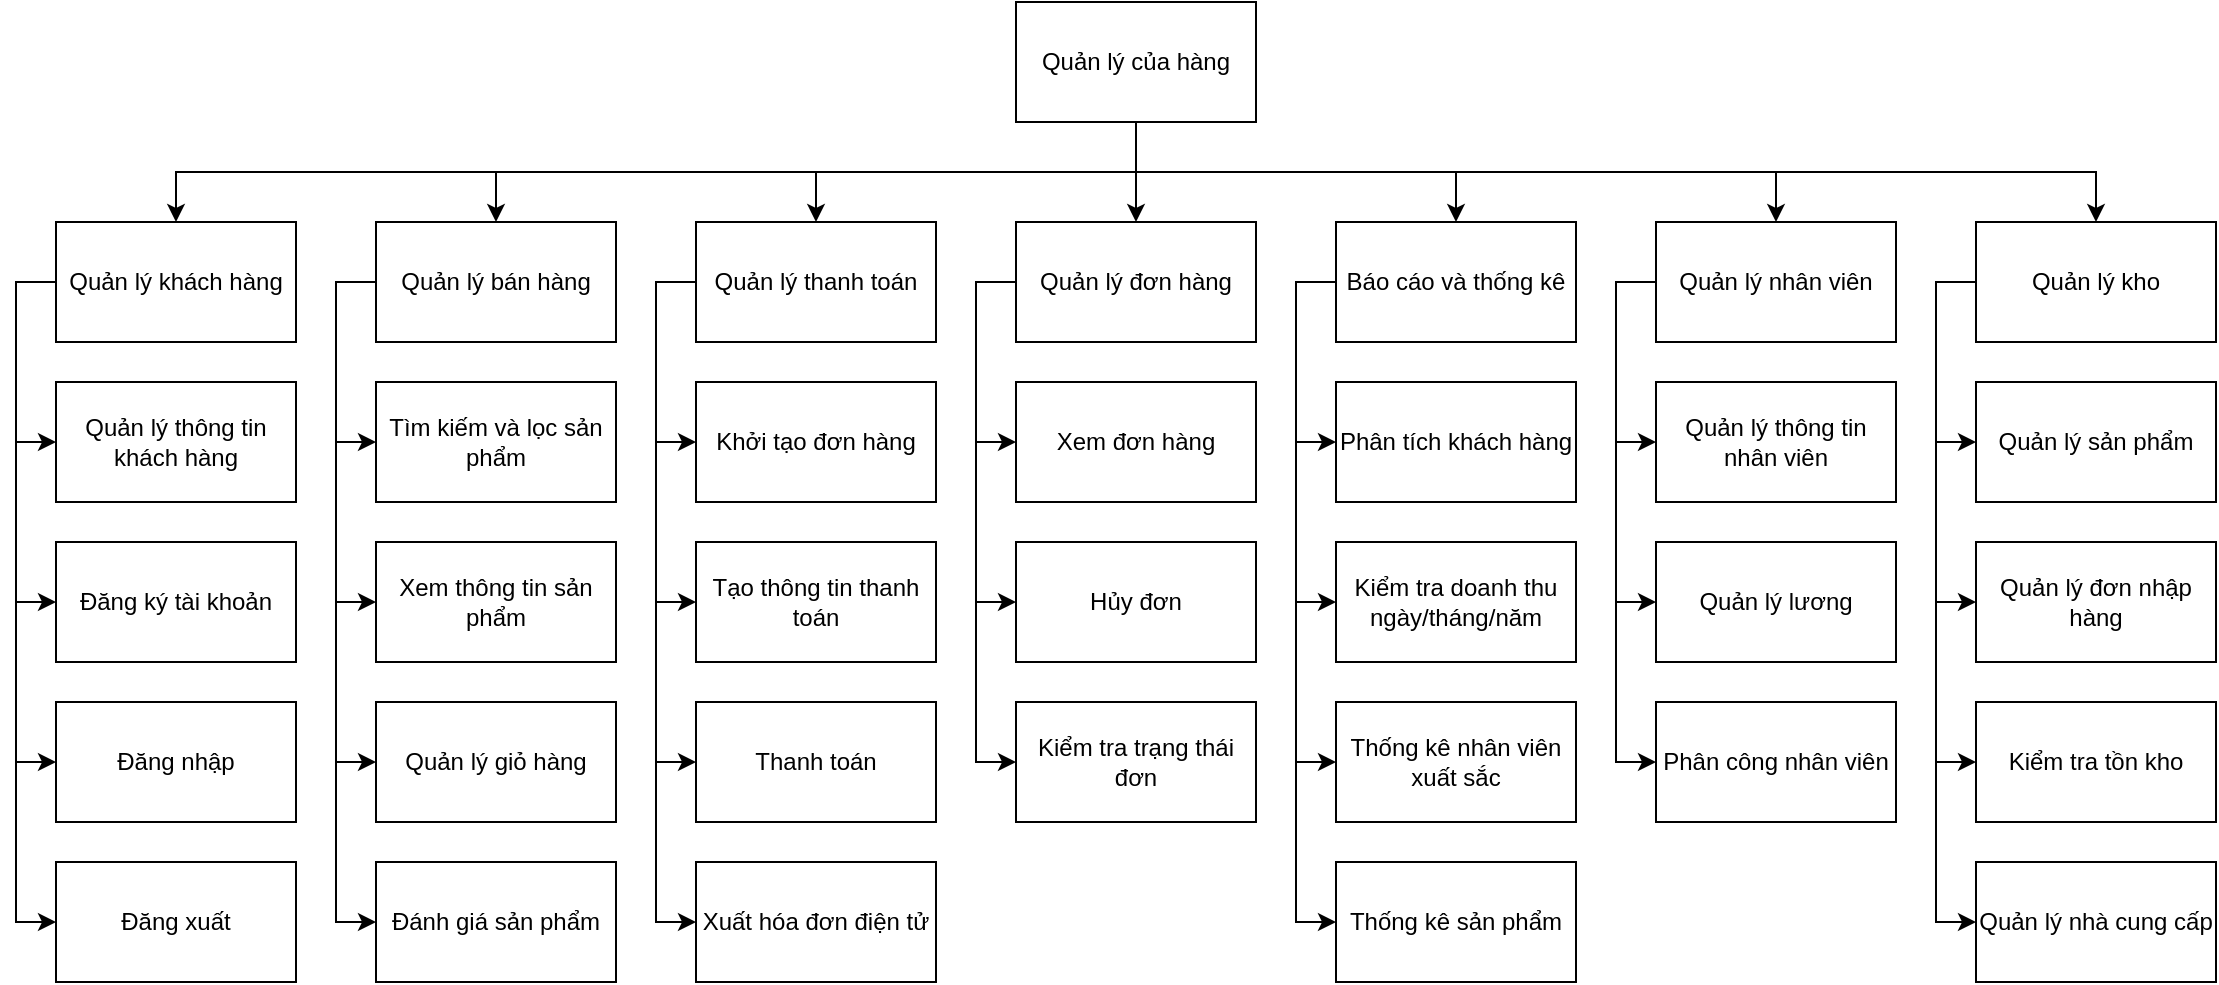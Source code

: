 <mxfile version="24.7.17" pages="2">
  <diagram name="BFD" id="tLoDDrKl855yTx2dt6dV">
    <mxGraphModel dx="1434" dy="836" grid="1" gridSize="10" guides="1" tooltips="1" connect="1" arrows="1" fold="1" page="1" pageScale="1" pageWidth="850" pageHeight="1100" background="none" math="0" shadow="0">
      <root>
        <mxCell id="0" />
        <mxCell id="1" parent="0" />
        <mxCell id="IDaqzsncYM2U3TfDor81-51" style="edgeStyle=orthogonalEdgeStyle;rounded=0;orthogonalLoop=1;jettySize=auto;html=1;exitX=0.5;exitY=1;exitDx=0;exitDy=0;" parent="1" source="IDaqzsncYM2U3TfDor81-1" target="IDaqzsncYM2U3TfDor81-5" edge="1">
          <mxGeometry relative="1" as="geometry" />
        </mxCell>
        <mxCell id="IDaqzsncYM2U3TfDor81-52" style="edgeStyle=orthogonalEdgeStyle;rounded=0;orthogonalLoop=1;jettySize=auto;html=1;exitX=0.5;exitY=1;exitDx=0;exitDy=0;entryX=0.5;entryY=0;entryDx=0;entryDy=0;" parent="1" source="IDaqzsncYM2U3TfDor81-1" target="IDaqzsncYM2U3TfDor81-6" edge="1">
          <mxGeometry relative="1" as="geometry" />
        </mxCell>
        <mxCell id="IDaqzsncYM2U3TfDor81-53" style="edgeStyle=orthogonalEdgeStyle;rounded=0;orthogonalLoop=1;jettySize=auto;html=1;exitX=0.5;exitY=1;exitDx=0;exitDy=0;entryX=0.5;entryY=0;entryDx=0;entryDy=0;" parent="1" source="IDaqzsncYM2U3TfDor81-1" target="IDaqzsncYM2U3TfDor81-4" edge="1">
          <mxGeometry relative="1" as="geometry" />
        </mxCell>
        <mxCell id="IDaqzsncYM2U3TfDor81-54" style="edgeStyle=orthogonalEdgeStyle;rounded=0;orthogonalLoop=1;jettySize=auto;html=1;exitX=0.5;exitY=1;exitDx=0;exitDy=0;entryX=0.5;entryY=0;entryDx=0;entryDy=0;" parent="1" source="IDaqzsncYM2U3TfDor81-1" target="IDaqzsncYM2U3TfDor81-34" edge="1">
          <mxGeometry relative="1" as="geometry" />
        </mxCell>
        <mxCell id="IDaqzsncYM2U3TfDor81-55" style="edgeStyle=orthogonalEdgeStyle;rounded=0;orthogonalLoop=1;jettySize=auto;html=1;exitX=0.5;exitY=1;exitDx=0;exitDy=0;entryX=0.5;entryY=0;entryDx=0;entryDy=0;" parent="1" source="IDaqzsncYM2U3TfDor81-1" target="IDaqzsncYM2U3TfDor81-3" edge="1">
          <mxGeometry relative="1" as="geometry" />
        </mxCell>
        <mxCell id="IDaqzsncYM2U3TfDor81-57" style="edgeStyle=orthogonalEdgeStyle;rounded=0;orthogonalLoop=1;jettySize=auto;html=1;exitX=0.5;exitY=1;exitDx=0;exitDy=0;entryX=0.5;entryY=0;entryDx=0;entryDy=0;" parent="1" source="IDaqzsncYM2U3TfDor81-1" target="IDaqzsncYM2U3TfDor81-56" edge="1">
          <mxGeometry relative="1" as="geometry" />
        </mxCell>
        <mxCell id="IDaqzsncYM2U3TfDor81-65" style="edgeStyle=orthogonalEdgeStyle;rounded=0;orthogonalLoop=1;jettySize=auto;html=1;exitX=0.5;exitY=1;exitDx=0;exitDy=0;entryX=0.5;entryY=0;entryDx=0;entryDy=0;" parent="1" source="IDaqzsncYM2U3TfDor81-1" target="IDaqzsncYM2U3TfDor81-64" edge="1">
          <mxGeometry relative="1" as="geometry" />
        </mxCell>
        <mxCell id="IDaqzsncYM2U3TfDor81-1" value="Quản lý của hàng" style="rounded=0;whiteSpace=wrap;html=1;" parent="1" vertex="1">
          <mxGeometry x="680" y="10" width="120" height="60" as="geometry" />
        </mxCell>
        <mxCell id="IDaqzsncYM2U3TfDor81-2" value="Xem thông tin sản phẩm" style="rounded=0;whiteSpace=wrap;html=1;" parent="1" vertex="1">
          <mxGeometry x="360" y="280" width="120" height="60" as="geometry" />
        </mxCell>
        <mxCell id="IDaqzsncYM2U3TfDor81-46" style="edgeStyle=orthogonalEdgeStyle;rounded=0;orthogonalLoop=1;jettySize=auto;html=1;exitX=0;exitY=0.5;exitDx=0;exitDy=0;entryX=0;entryY=0.5;entryDx=0;entryDy=0;" parent="1" source="IDaqzsncYM2U3TfDor81-3" target="IDaqzsncYM2U3TfDor81-37" edge="1">
          <mxGeometry relative="1" as="geometry" />
        </mxCell>
        <mxCell id="IDaqzsncYM2U3TfDor81-47" style="edgeStyle=orthogonalEdgeStyle;rounded=0;orthogonalLoop=1;jettySize=auto;html=1;exitX=0;exitY=0.5;exitDx=0;exitDy=0;entryX=0;entryY=0.5;entryDx=0;entryDy=0;" parent="1" source="IDaqzsncYM2U3TfDor81-3" target="IDaqzsncYM2U3TfDor81-38" edge="1">
          <mxGeometry relative="1" as="geometry" />
        </mxCell>
        <mxCell id="IDaqzsncYM2U3TfDor81-63" style="edgeStyle=orthogonalEdgeStyle;rounded=0;orthogonalLoop=1;jettySize=auto;html=1;exitX=0;exitY=0.5;exitDx=0;exitDy=0;entryX=0;entryY=0.5;entryDx=0;entryDy=0;" parent="1" source="IDaqzsncYM2U3TfDor81-3" target="IDaqzsncYM2U3TfDor81-62" edge="1">
          <mxGeometry relative="1" as="geometry" />
        </mxCell>
        <mxCell id="m9A8T49R0ck7RejJ8GZ9-2" style="edgeStyle=orthogonalEdgeStyle;rounded=0;orthogonalLoop=1;jettySize=auto;html=1;exitX=0;exitY=0.5;exitDx=0;exitDy=0;entryX=0;entryY=0.5;entryDx=0;entryDy=0;" parent="1" source="IDaqzsncYM2U3TfDor81-3" target="m9A8T49R0ck7RejJ8GZ9-1" edge="1">
          <mxGeometry relative="1" as="geometry" />
        </mxCell>
        <mxCell id="IDaqzsncYM2U3TfDor81-3" value="Báo cáo và thống kê" style="rounded=0;whiteSpace=wrap;html=1;" parent="1" vertex="1">
          <mxGeometry x="840" y="120" width="120" height="60" as="geometry" />
        </mxCell>
        <mxCell id="IDaqzsncYM2U3TfDor81-40" style="edgeStyle=orthogonalEdgeStyle;rounded=0;orthogonalLoop=1;jettySize=auto;html=1;exitX=0;exitY=0.5;exitDx=0;exitDy=0;entryX=0;entryY=0.5;entryDx=0;entryDy=0;" parent="1" source="IDaqzsncYM2U3TfDor81-4" target="IDaqzsncYM2U3TfDor81-31" edge="1">
          <mxGeometry relative="1" as="geometry" />
        </mxCell>
        <mxCell id="IDaqzsncYM2U3TfDor81-41" style="edgeStyle=orthogonalEdgeStyle;rounded=0;orthogonalLoop=1;jettySize=auto;html=1;exitX=0;exitY=0.5;exitDx=0;exitDy=0;entryX=0;entryY=0.5;entryDx=0;entryDy=0;" parent="1" source="IDaqzsncYM2U3TfDor81-4" target="IDaqzsncYM2U3TfDor81-32" edge="1">
          <mxGeometry relative="1" as="geometry" />
        </mxCell>
        <mxCell id="IDaqzsncYM2U3TfDor81-42" style="edgeStyle=orthogonalEdgeStyle;rounded=0;orthogonalLoop=1;jettySize=auto;html=1;exitX=0;exitY=0.5;exitDx=0;exitDy=0;entryX=0;entryY=0.5;entryDx=0;entryDy=0;" parent="1" source="IDaqzsncYM2U3TfDor81-4" target="IDaqzsncYM2U3TfDor81-33" edge="1">
          <mxGeometry relative="1" as="geometry" />
        </mxCell>
        <mxCell id="IDaqzsncYM2U3TfDor81-4" value="Quản lý thanh toán" style="rounded=0;whiteSpace=wrap;html=1;" parent="1" vertex="1">
          <mxGeometry x="520" y="120" width="120" height="60" as="geometry" />
        </mxCell>
        <mxCell id="IDaqzsncYM2U3TfDor81-18" style="edgeStyle=orthogonalEdgeStyle;rounded=0;orthogonalLoop=1;jettySize=auto;html=1;exitX=0;exitY=0.5;exitDx=0;exitDy=0;entryX=0;entryY=0.5;entryDx=0;entryDy=0;" parent="1" source="IDaqzsncYM2U3TfDor81-5" target="IDaqzsncYM2U3TfDor81-16" edge="1">
          <mxGeometry relative="1" as="geometry" />
        </mxCell>
        <mxCell id="IDaqzsncYM2U3TfDor81-25" style="edgeStyle=orthogonalEdgeStyle;rounded=0;orthogonalLoop=1;jettySize=auto;html=1;exitX=0;exitY=0.5;exitDx=0;exitDy=0;entryX=0;entryY=0.5;entryDx=0;entryDy=0;" parent="1" source="IDaqzsncYM2U3TfDor81-5" target="IDaqzsncYM2U3TfDor81-9" edge="1">
          <mxGeometry relative="1" as="geometry" />
        </mxCell>
        <mxCell id="IDaqzsncYM2U3TfDor81-26" style="edgeStyle=orthogonalEdgeStyle;rounded=0;orthogonalLoop=1;jettySize=auto;html=1;exitX=0;exitY=0.5;exitDx=0;exitDy=0;entryX=0;entryY=0.5;entryDx=0;entryDy=0;" parent="1" source="IDaqzsncYM2U3TfDor81-5" target="IDaqzsncYM2U3TfDor81-10" edge="1">
          <mxGeometry relative="1" as="geometry" />
        </mxCell>
        <mxCell id="IDaqzsncYM2U3TfDor81-27" style="edgeStyle=orthogonalEdgeStyle;rounded=0;orthogonalLoop=1;jettySize=auto;html=1;exitX=0;exitY=0.5;exitDx=0;exitDy=0;entryX=0;entryY=0.5;entryDx=0;entryDy=0;" parent="1" source="IDaqzsncYM2U3TfDor81-5" target="IDaqzsncYM2U3TfDor81-11" edge="1">
          <mxGeometry relative="1" as="geometry" />
        </mxCell>
        <mxCell id="IDaqzsncYM2U3TfDor81-5" value="Quản lý khách hàng" style="rounded=0;whiteSpace=wrap;html=1;" parent="1" vertex="1">
          <mxGeometry x="200" y="120" width="120" height="60" as="geometry" />
        </mxCell>
        <mxCell id="IDaqzsncYM2U3TfDor81-23" style="edgeStyle=orthogonalEdgeStyle;rounded=0;orthogonalLoop=1;jettySize=auto;html=1;exitX=0;exitY=0.5;exitDx=0;exitDy=0;entryX=0;entryY=0.5;entryDx=0;entryDy=0;" parent="1" source="IDaqzsncYM2U3TfDor81-6" target="IDaqzsncYM2U3TfDor81-19" edge="1">
          <mxGeometry relative="1" as="geometry" />
        </mxCell>
        <mxCell id="IDaqzsncYM2U3TfDor81-29" style="edgeStyle=orthogonalEdgeStyle;rounded=0;orthogonalLoop=1;jettySize=auto;html=1;exitX=0;exitY=0.5;exitDx=0;exitDy=0;entryX=0;entryY=0.5;entryDx=0;entryDy=0;" parent="1" source="IDaqzsncYM2U3TfDor81-6" target="IDaqzsncYM2U3TfDor81-2" edge="1">
          <mxGeometry relative="1" as="geometry" />
        </mxCell>
        <mxCell id="IDaqzsncYM2U3TfDor81-30" style="edgeStyle=orthogonalEdgeStyle;rounded=0;orthogonalLoop=1;jettySize=auto;html=1;exitX=0;exitY=0.5;exitDx=0;exitDy=0;entryX=0;entryY=0.5;entryDx=0;entryDy=0;" parent="1" source="IDaqzsncYM2U3TfDor81-6" target="IDaqzsncYM2U3TfDor81-7" edge="1">
          <mxGeometry relative="1" as="geometry" />
        </mxCell>
        <mxCell id="P_gHcMGbZl5-0FmD6Ac--2" style="edgeStyle=orthogonalEdgeStyle;rounded=0;orthogonalLoop=1;jettySize=auto;html=1;exitX=0;exitY=0.5;exitDx=0;exitDy=0;entryX=0;entryY=0.5;entryDx=0;entryDy=0;" edge="1" parent="1" source="IDaqzsncYM2U3TfDor81-6" target="P_gHcMGbZl5-0FmD6Ac--1">
          <mxGeometry relative="1" as="geometry" />
        </mxCell>
        <mxCell id="IDaqzsncYM2U3TfDor81-6" value="Quản lý bán hàng" style="rounded=0;whiteSpace=wrap;html=1;" parent="1" vertex="1">
          <mxGeometry x="360" y="120" width="120" height="60" as="geometry" />
        </mxCell>
        <mxCell id="IDaqzsncYM2U3TfDor81-7" value="Quản lý giỏ hàng" style="rounded=0;whiteSpace=wrap;html=1;" parent="1" vertex="1">
          <mxGeometry x="360" y="360" width="120" height="60" as="geometry" />
        </mxCell>
        <mxCell id="IDaqzsncYM2U3TfDor81-9" value="Đăng ký tài khoản" style="rounded=0;whiteSpace=wrap;html=1;" parent="1" vertex="1">
          <mxGeometry x="200" y="280" width="120" height="60" as="geometry" />
        </mxCell>
        <mxCell id="IDaqzsncYM2U3TfDor81-10" value="Đăng nhập" style="rounded=0;whiteSpace=wrap;html=1;" parent="1" vertex="1">
          <mxGeometry x="200" y="360" width="120" height="60" as="geometry" />
        </mxCell>
        <mxCell id="IDaqzsncYM2U3TfDor81-11" value="Đăng xuất" style="rounded=0;whiteSpace=wrap;html=1;" parent="1" vertex="1">
          <mxGeometry x="200" y="440" width="120" height="60" as="geometry" />
        </mxCell>
        <mxCell id="IDaqzsncYM2U3TfDor81-16" value="Quản lý thông tin khách hàng" style="rounded=0;whiteSpace=wrap;html=1;" parent="1" vertex="1">
          <mxGeometry x="200" y="200" width="120" height="60" as="geometry" />
        </mxCell>
        <mxCell id="IDaqzsncYM2U3TfDor81-19" value="Tìm kiếm và lọc sản phẩm" style="rounded=0;whiteSpace=wrap;html=1;" parent="1" vertex="1">
          <mxGeometry x="360" y="200" width="120" height="60" as="geometry" />
        </mxCell>
        <mxCell id="IDaqzsncYM2U3TfDor81-31" value="Khởi tạo đơn hàng" style="rounded=0;whiteSpace=wrap;html=1;" parent="1" vertex="1">
          <mxGeometry x="520" y="200" width="120" height="60" as="geometry" />
        </mxCell>
        <mxCell id="IDaqzsncYM2U3TfDor81-32" value="Tạo thông tin thanh toán" style="rounded=0;whiteSpace=wrap;html=1;" parent="1" vertex="1">
          <mxGeometry x="520" y="280" width="120" height="60" as="geometry" />
        </mxCell>
        <mxCell id="IDaqzsncYM2U3TfDor81-33" value="Thanh toán" style="rounded=0;whiteSpace=wrap;html=1;" parent="1" vertex="1">
          <mxGeometry x="520" y="360" width="120" height="60" as="geometry" />
        </mxCell>
        <mxCell id="IDaqzsncYM2U3TfDor81-44" style="edgeStyle=orthogonalEdgeStyle;rounded=0;orthogonalLoop=1;jettySize=auto;html=1;exitX=0;exitY=0.5;exitDx=0;exitDy=0;entryX=0;entryY=0.5;entryDx=0;entryDy=0;" parent="1" source="IDaqzsncYM2U3TfDor81-34" target="IDaqzsncYM2U3TfDor81-35" edge="1">
          <mxGeometry relative="1" as="geometry" />
        </mxCell>
        <mxCell id="IDaqzsncYM2U3TfDor81-45" style="edgeStyle=orthogonalEdgeStyle;rounded=0;orthogonalLoop=1;jettySize=auto;html=1;exitX=0;exitY=0.5;exitDx=0;exitDy=0;entryX=0;entryY=0.5;entryDx=0;entryDy=0;" parent="1" source="IDaqzsncYM2U3TfDor81-34" target="IDaqzsncYM2U3TfDor81-36" edge="1">
          <mxGeometry relative="1" as="geometry" />
        </mxCell>
        <mxCell id="IDaqzsncYM2U3TfDor81-49" style="edgeStyle=orthogonalEdgeStyle;rounded=0;orthogonalLoop=1;jettySize=auto;html=1;exitX=0;exitY=0.5;exitDx=0;exitDy=0;entryX=0;entryY=0.5;entryDx=0;entryDy=0;" parent="1" source="IDaqzsncYM2U3TfDor81-34" target="IDaqzsncYM2U3TfDor81-48" edge="1">
          <mxGeometry relative="1" as="geometry" />
        </mxCell>
        <mxCell id="IDaqzsncYM2U3TfDor81-34" value="Quản lý đơn hàng" style="rounded=0;whiteSpace=wrap;html=1;" parent="1" vertex="1">
          <mxGeometry x="680" y="120" width="120" height="60" as="geometry" />
        </mxCell>
        <mxCell id="IDaqzsncYM2U3TfDor81-35" value="Xem đơn hàng" style="rounded=0;whiteSpace=wrap;html=1;" parent="1" vertex="1">
          <mxGeometry x="680" y="200" width="120" height="60" as="geometry" />
        </mxCell>
        <mxCell id="IDaqzsncYM2U3TfDor81-36" value="Hủy đơn" style="rounded=0;whiteSpace=wrap;html=1;" parent="1" vertex="1">
          <mxGeometry x="680" y="280" width="120" height="60" as="geometry" />
        </mxCell>
        <mxCell id="IDaqzsncYM2U3TfDor81-37" value="Phân tích khách hàng" style="rounded=0;whiteSpace=wrap;html=1;" parent="1" vertex="1">
          <mxGeometry x="840" y="200" width="120" height="60" as="geometry" />
        </mxCell>
        <mxCell id="IDaqzsncYM2U3TfDor81-38" value="Kiểm tra doanh thu&lt;div&gt;ngày/tháng/năm&lt;/div&gt;" style="rounded=0;whiteSpace=wrap;html=1;" parent="1" vertex="1">
          <mxGeometry x="840" y="280" width="120" height="60" as="geometry" />
        </mxCell>
        <mxCell id="IDaqzsncYM2U3TfDor81-39" value="Xuất hóa đơn điện tử" style="rounded=0;whiteSpace=wrap;html=1;" parent="1" vertex="1">
          <mxGeometry x="520" y="440" width="120" height="60" as="geometry" />
        </mxCell>
        <mxCell id="IDaqzsncYM2U3TfDor81-43" style="edgeStyle=orthogonalEdgeStyle;rounded=0;orthogonalLoop=1;jettySize=auto;html=1;exitX=0;exitY=0.5;exitDx=0;exitDy=0;entryX=0;entryY=0.5;entryDx=0;entryDy=0;" parent="1" source="IDaqzsncYM2U3TfDor81-4" target="IDaqzsncYM2U3TfDor81-39" edge="1">
          <mxGeometry relative="1" as="geometry" />
        </mxCell>
        <mxCell id="IDaqzsncYM2U3TfDor81-48" value="Kiểm tra trạng thái đơn" style="rounded=0;whiteSpace=wrap;html=1;" parent="1" vertex="1">
          <mxGeometry x="680" y="360" width="120" height="60" as="geometry" />
        </mxCell>
        <mxCell id="IDaqzsncYM2U3TfDor81-59" style="edgeStyle=orthogonalEdgeStyle;rounded=0;orthogonalLoop=1;jettySize=auto;html=1;exitX=0;exitY=0.5;exitDx=0;exitDy=0;entryX=0;entryY=0.5;entryDx=0;entryDy=0;" parent="1" source="IDaqzsncYM2U3TfDor81-56" target="IDaqzsncYM2U3TfDor81-58" edge="1">
          <mxGeometry relative="1" as="geometry" />
        </mxCell>
        <mxCell id="IDaqzsncYM2U3TfDor81-61" style="edgeStyle=orthogonalEdgeStyle;rounded=0;orthogonalLoop=1;jettySize=auto;html=1;exitX=0;exitY=0.5;exitDx=0;exitDy=0;entryX=0;entryY=0.5;entryDx=0;entryDy=0;" parent="1" source="IDaqzsncYM2U3TfDor81-56" target="IDaqzsncYM2U3TfDor81-60" edge="1">
          <mxGeometry relative="1" as="geometry" />
        </mxCell>
        <mxCell id="IDaqzsncYM2U3TfDor81-75" style="edgeStyle=orthogonalEdgeStyle;rounded=0;orthogonalLoop=1;jettySize=auto;html=1;exitX=0;exitY=0.5;exitDx=0;exitDy=0;entryX=0;entryY=0.5;entryDx=0;entryDy=0;" parent="1" source="IDaqzsncYM2U3TfDor81-56" target="IDaqzsncYM2U3TfDor81-74" edge="1">
          <mxGeometry relative="1" as="geometry" />
        </mxCell>
        <mxCell id="IDaqzsncYM2U3TfDor81-56" value="Quản lý nhân viên" style="rounded=0;whiteSpace=wrap;html=1;" parent="1" vertex="1">
          <mxGeometry x="1000" y="120" width="120" height="60" as="geometry" />
        </mxCell>
        <mxCell id="IDaqzsncYM2U3TfDor81-58" value="Quản lý thông tin nhân viên" style="rounded=0;whiteSpace=wrap;html=1;" parent="1" vertex="1">
          <mxGeometry x="1000" y="200" width="120" height="60" as="geometry" />
        </mxCell>
        <mxCell id="IDaqzsncYM2U3TfDor81-60" value="Quản lý lương" style="rounded=0;whiteSpace=wrap;html=1;" parent="1" vertex="1">
          <mxGeometry x="1000" y="280" width="120" height="60" as="geometry" />
        </mxCell>
        <mxCell id="IDaqzsncYM2U3TfDor81-62" value="Thống kê nhân viên xuất sắc" style="rounded=0;whiteSpace=wrap;html=1;" parent="1" vertex="1">
          <mxGeometry x="840" y="360" width="120" height="60" as="geometry" />
        </mxCell>
        <mxCell id="IDaqzsncYM2U3TfDor81-69" style="edgeStyle=orthogonalEdgeStyle;rounded=0;orthogonalLoop=1;jettySize=auto;html=1;exitX=0;exitY=0.5;exitDx=0;exitDy=0;entryX=0;entryY=0.5;entryDx=0;entryDy=0;" parent="1" source="IDaqzsncYM2U3TfDor81-64" target="IDaqzsncYM2U3TfDor81-66" edge="1">
          <mxGeometry relative="1" as="geometry" />
        </mxCell>
        <mxCell id="IDaqzsncYM2U3TfDor81-70" style="edgeStyle=orthogonalEdgeStyle;rounded=0;orthogonalLoop=1;jettySize=auto;html=1;exitX=0;exitY=0.5;exitDx=0;exitDy=0;entryX=0;entryY=0.5;entryDx=0;entryDy=0;" parent="1" source="IDaqzsncYM2U3TfDor81-64" target="IDaqzsncYM2U3TfDor81-67" edge="1">
          <mxGeometry relative="1" as="geometry" />
        </mxCell>
        <mxCell id="IDaqzsncYM2U3TfDor81-71" style="edgeStyle=orthogonalEdgeStyle;rounded=0;orthogonalLoop=1;jettySize=auto;html=1;exitX=0;exitY=0.5;exitDx=0;exitDy=0;entryX=0;entryY=0.5;entryDx=0;entryDy=0;" parent="1" source="IDaqzsncYM2U3TfDor81-64" target="IDaqzsncYM2U3TfDor81-68" edge="1">
          <mxGeometry relative="1" as="geometry" />
        </mxCell>
        <mxCell id="IDaqzsncYM2U3TfDor81-73" style="edgeStyle=orthogonalEdgeStyle;rounded=0;orthogonalLoop=1;jettySize=auto;html=1;exitX=0;exitY=0.5;exitDx=0;exitDy=0;entryX=0;entryY=0.5;entryDx=0;entryDy=0;" parent="1" source="IDaqzsncYM2U3TfDor81-64" target="IDaqzsncYM2U3TfDor81-72" edge="1">
          <mxGeometry relative="1" as="geometry" />
        </mxCell>
        <mxCell id="IDaqzsncYM2U3TfDor81-64" value="Quản lý kho" style="rounded=0;whiteSpace=wrap;html=1;" parent="1" vertex="1">
          <mxGeometry x="1160" y="120" width="120" height="60" as="geometry" />
        </mxCell>
        <mxCell id="IDaqzsncYM2U3TfDor81-66" value="Quản lý sản phẩm" style="rounded=0;whiteSpace=wrap;html=1;" parent="1" vertex="1">
          <mxGeometry x="1160" y="200" width="120" height="60" as="geometry" />
        </mxCell>
        <mxCell id="IDaqzsncYM2U3TfDor81-67" value="Quản lý đơn nhập hàng" style="rounded=0;whiteSpace=wrap;html=1;" parent="1" vertex="1">
          <mxGeometry x="1160" y="280" width="120" height="60" as="geometry" />
        </mxCell>
        <mxCell id="IDaqzsncYM2U3TfDor81-68" value="Kiểm tra tồn kho" style="rounded=0;whiteSpace=wrap;html=1;" parent="1" vertex="1">
          <mxGeometry x="1160" y="360" width="120" height="60" as="geometry" />
        </mxCell>
        <mxCell id="IDaqzsncYM2U3TfDor81-72" value="Quản lý nhà cung cấp" style="rounded=0;whiteSpace=wrap;html=1;" parent="1" vertex="1">
          <mxGeometry x="1160" y="440" width="120" height="60" as="geometry" />
        </mxCell>
        <mxCell id="IDaqzsncYM2U3TfDor81-74" value="Phân công nhân viên" style="rounded=0;whiteSpace=wrap;html=1;" parent="1" vertex="1">
          <mxGeometry x="1000" y="360" width="120" height="60" as="geometry" />
        </mxCell>
        <mxCell id="m9A8T49R0ck7RejJ8GZ9-1" value="Thống kê sản phẩm" style="rounded=0;whiteSpace=wrap;html=1;" parent="1" vertex="1">
          <mxGeometry x="840" y="440" width="120" height="60" as="geometry" />
        </mxCell>
        <mxCell id="P_gHcMGbZl5-0FmD6Ac--1" value="Đánh giá sản phẩm" style="rounded=0;whiteSpace=wrap;html=1;" vertex="1" parent="1">
          <mxGeometry x="360" y="440" width="120" height="60" as="geometry" />
        </mxCell>
      </root>
    </mxGraphModel>
  </diagram>
  <diagram id="ZsZ6TSgTvzPg1xNcQRry" name="DB">
    <mxGraphModel dx="2154" dy="1860" grid="1" gridSize="10" guides="1" tooltips="1" connect="1" arrows="1" fold="1" page="1" pageScale="1" pageWidth="850" pageHeight="1100" math="0" shadow="0">
      <root>
        <mxCell id="0" />
        <mxCell id="1" parent="0" />
        <mxCell id="_KO5_scqRwdgKO9xWEZX-14" value="Account" style="shape=table;startSize=30;container=1;collapsible=1;childLayout=tableLayout;fixedRows=1;rowLines=0;fontStyle=1;align=center;resizeLast=1;html=1;whiteSpace=wrap;" vertex="1" parent="1">
          <mxGeometry x="-80" width="180" height="150" as="geometry" />
        </mxCell>
        <mxCell id="_KO5_scqRwdgKO9xWEZX-15" value="" style="shape=tableRow;horizontal=0;startSize=0;swimlaneHead=0;swimlaneBody=0;fillColor=none;collapsible=0;dropTarget=0;points=[[0,0.5],[1,0.5]];portConstraint=eastwest;top=0;left=0;right=0;bottom=0;html=1;" vertex="1" parent="_KO5_scqRwdgKO9xWEZX-14">
          <mxGeometry y="30" width="180" height="30" as="geometry" />
        </mxCell>
        <mxCell id="_KO5_scqRwdgKO9xWEZX-16" value="PK" style="shape=partialRectangle;connectable=0;fillColor=none;top=0;left=0;bottom=0;right=0;fontStyle=1;overflow=hidden;html=1;whiteSpace=wrap;" vertex="1" parent="_KO5_scqRwdgKO9xWEZX-15">
          <mxGeometry width="60" height="30" as="geometry">
            <mxRectangle width="60" height="30" as="alternateBounds" />
          </mxGeometry>
        </mxCell>
        <mxCell id="_KO5_scqRwdgKO9xWEZX-17" value="username" style="shape=partialRectangle;connectable=0;fillColor=none;top=0;left=0;bottom=0;right=0;align=left;spacingLeft=6;fontStyle=5;overflow=hidden;html=1;whiteSpace=wrap;" vertex="1" parent="_KO5_scqRwdgKO9xWEZX-15">
          <mxGeometry x="60" width="120" height="30" as="geometry">
            <mxRectangle width="120" height="30" as="alternateBounds" />
          </mxGeometry>
        </mxCell>
        <mxCell id="_KO5_scqRwdgKO9xWEZX-150" value="" style="shape=tableRow;horizontal=0;startSize=0;swimlaneHead=0;swimlaneBody=0;fillColor=none;collapsible=0;dropTarget=0;points=[[0,0.5],[1,0.5]];portConstraint=eastwest;top=0;left=0;right=0;bottom=0;" vertex="1" parent="_KO5_scqRwdgKO9xWEZX-14">
          <mxGeometry y="60" width="180" height="30" as="geometry" />
        </mxCell>
        <mxCell id="_KO5_scqRwdgKO9xWEZX-151" value="&lt;b&gt;FK1&lt;/b&gt;" style="shape=partialRectangle;connectable=0;fillColor=none;top=0;left=0;bottom=0;right=0;fontStyle=0;overflow=hidden;whiteSpace=wrap;html=1;" vertex="1" parent="_KO5_scqRwdgKO9xWEZX-150">
          <mxGeometry width="60" height="30" as="geometry">
            <mxRectangle width="60" height="30" as="alternateBounds" />
          </mxGeometry>
        </mxCell>
        <mxCell id="_KO5_scqRwdgKO9xWEZX-152" value="&lt;b&gt;&lt;u&gt;MaKhachHang&lt;/u&gt;&lt;/b&gt;" style="shape=partialRectangle;connectable=0;fillColor=none;top=0;left=0;bottom=0;right=0;align=left;spacingLeft=6;fontStyle=0;overflow=hidden;whiteSpace=wrap;html=1;" vertex="1" parent="_KO5_scqRwdgKO9xWEZX-150">
          <mxGeometry x="60" width="120" height="30" as="geometry">
            <mxRectangle width="120" height="30" as="alternateBounds" />
          </mxGeometry>
        </mxCell>
        <mxCell id="_KO5_scqRwdgKO9xWEZX-18" value="" style="shape=tableRow;horizontal=0;startSize=0;swimlaneHead=0;swimlaneBody=0;fillColor=none;collapsible=0;dropTarget=0;points=[[0,0.5],[1,0.5]];portConstraint=eastwest;top=0;left=0;right=0;bottom=1;html=1;" vertex="1" parent="_KO5_scqRwdgKO9xWEZX-14">
          <mxGeometry y="90" width="180" height="30" as="geometry" />
        </mxCell>
        <mxCell id="_KO5_scqRwdgKO9xWEZX-19" value="FK2" style="shape=partialRectangle;connectable=0;fillColor=none;top=0;left=0;bottom=0;right=0;fontStyle=1;overflow=hidden;html=1;whiteSpace=wrap;" vertex="1" parent="_KO5_scqRwdgKO9xWEZX-18">
          <mxGeometry width="60" height="30" as="geometry">
            <mxRectangle width="60" height="30" as="alternateBounds" />
          </mxGeometry>
        </mxCell>
        <mxCell id="_KO5_scqRwdgKO9xWEZX-20" value="RoleId" style="shape=partialRectangle;connectable=0;fillColor=none;top=0;left=0;bottom=0;right=0;align=left;spacingLeft=6;fontStyle=5;overflow=hidden;html=1;whiteSpace=wrap;" vertex="1" parent="_KO5_scqRwdgKO9xWEZX-18">
          <mxGeometry x="60" width="120" height="30" as="geometry">
            <mxRectangle width="120" height="30" as="alternateBounds" />
          </mxGeometry>
        </mxCell>
        <mxCell id="_KO5_scqRwdgKO9xWEZX-21" value="" style="shape=tableRow;horizontal=0;startSize=0;swimlaneHead=0;swimlaneBody=0;fillColor=none;collapsible=0;dropTarget=0;points=[[0,0.5],[1,0.5]];portConstraint=eastwest;top=0;left=0;right=0;bottom=0;html=1;" vertex="1" parent="_KO5_scqRwdgKO9xWEZX-14">
          <mxGeometry y="120" width="180" height="30" as="geometry" />
        </mxCell>
        <mxCell id="_KO5_scqRwdgKO9xWEZX-22" value="" style="shape=partialRectangle;connectable=0;fillColor=none;top=0;left=0;bottom=0;right=0;editable=1;overflow=hidden;html=1;whiteSpace=wrap;" vertex="1" parent="_KO5_scqRwdgKO9xWEZX-21">
          <mxGeometry width="60" height="30" as="geometry">
            <mxRectangle width="60" height="30" as="alternateBounds" />
          </mxGeometry>
        </mxCell>
        <mxCell id="_KO5_scqRwdgKO9xWEZX-23" value="Password" style="shape=partialRectangle;connectable=0;fillColor=none;top=0;left=0;bottom=0;right=0;align=left;spacingLeft=6;overflow=hidden;html=1;whiteSpace=wrap;" vertex="1" parent="_KO5_scqRwdgKO9xWEZX-21">
          <mxGeometry x="60" width="120" height="30" as="geometry">
            <mxRectangle width="120" height="30" as="alternateBounds" />
          </mxGeometry>
        </mxCell>
        <mxCell id="_KO5_scqRwdgKO9xWEZX-53" value="Gio Hang" style="shape=table;startSize=30;container=1;collapsible=1;childLayout=tableLayout;fixedRows=1;rowLines=0;fontStyle=1;align=center;resizeLast=1;html=1;whiteSpace=wrap;" vertex="1" parent="1">
          <mxGeometry x="520" y="-150" width="180" height="180" as="geometry" />
        </mxCell>
        <mxCell id="_KO5_scqRwdgKO9xWEZX-54" value="" style="shape=tableRow;horizontal=0;startSize=0;swimlaneHead=0;swimlaneBody=0;fillColor=none;collapsible=0;dropTarget=0;points=[[0,0.5],[1,0.5]];portConstraint=eastwest;top=0;left=0;right=0;bottom=0;html=1;" vertex="1" parent="_KO5_scqRwdgKO9xWEZX-53">
          <mxGeometry y="30" width="180" height="30" as="geometry" />
        </mxCell>
        <mxCell id="_KO5_scqRwdgKO9xWEZX-55" value="PK" style="shape=partialRectangle;connectable=0;fillColor=none;top=0;left=0;bottom=0;right=0;fontStyle=1;overflow=hidden;html=1;whiteSpace=wrap;" vertex="1" parent="_KO5_scqRwdgKO9xWEZX-54">
          <mxGeometry width="60" height="30" as="geometry">
            <mxRectangle width="60" height="30" as="alternateBounds" />
          </mxGeometry>
        </mxCell>
        <mxCell id="_KO5_scqRwdgKO9xWEZX-56" value="ID" style="shape=partialRectangle;connectable=0;fillColor=none;top=0;left=0;bottom=0;right=0;align=left;spacingLeft=6;fontStyle=5;overflow=hidden;html=1;whiteSpace=wrap;" vertex="1" parent="_KO5_scqRwdgKO9xWEZX-54">
          <mxGeometry x="60" width="120" height="30" as="geometry">
            <mxRectangle width="120" height="30" as="alternateBounds" />
          </mxGeometry>
        </mxCell>
        <mxCell id="_KO5_scqRwdgKO9xWEZX-184" value="" style="shape=tableRow;horizontal=0;startSize=0;swimlaneHead=0;swimlaneBody=0;fillColor=none;collapsible=0;dropTarget=0;points=[[0,0.5],[1,0.5]];portConstraint=eastwest;top=0;left=0;right=0;bottom=0;" vertex="1" parent="_KO5_scqRwdgKO9xWEZX-53">
          <mxGeometry y="60" width="180" height="30" as="geometry" />
        </mxCell>
        <mxCell id="_KO5_scqRwdgKO9xWEZX-185" value="&lt;b&gt;&lt;u&gt;FK1&lt;/u&gt;&lt;/b&gt;" style="shape=partialRectangle;connectable=0;fillColor=none;top=0;left=0;bottom=0;right=0;fontStyle=0;overflow=hidden;whiteSpace=wrap;html=1;" vertex="1" parent="_KO5_scqRwdgKO9xWEZX-184">
          <mxGeometry width="60" height="30" as="geometry">
            <mxRectangle width="60" height="30" as="alternateBounds" />
          </mxGeometry>
        </mxCell>
        <mxCell id="_KO5_scqRwdgKO9xWEZX-186" value="&lt;b&gt;&lt;u&gt;MaSP&lt;/u&gt;&lt;/b&gt;" style="shape=partialRectangle;connectable=0;fillColor=none;top=0;left=0;bottom=0;right=0;align=left;spacingLeft=6;fontStyle=0;overflow=hidden;whiteSpace=wrap;html=1;" vertex="1" parent="_KO5_scqRwdgKO9xWEZX-184">
          <mxGeometry x="60" width="120" height="30" as="geometry">
            <mxRectangle width="120" height="30" as="alternateBounds" />
          </mxGeometry>
        </mxCell>
        <mxCell id="_KO5_scqRwdgKO9xWEZX-57" value="" style="shape=tableRow;horizontal=0;startSize=0;swimlaneHead=0;swimlaneBody=0;fillColor=none;collapsible=0;dropTarget=0;points=[[0,0.5],[1,0.5]];portConstraint=eastwest;top=0;left=0;right=0;bottom=1;html=1;" vertex="1" parent="_KO5_scqRwdgKO9xWEZX-53">
          <mxGeometry y="90" width="180" height="30" as="geometry" />
        </mxCell>
        <mxCell id="_KO5_scqRwdgKO9xWEZX-58" value="FK" style="shape=partialRectangle;connectable=0;fillColor=none;top=0;left=0;bottom=0;right=0;fontStyle=1;overflow=hidden;html=1;whiteSpace=wrap;" vertex="1" parent="_KO5_scqRwdgKO9xWEZX-57">
          <mxGeometry width="60" height="30" as="geometry">
            <mxRectangle width="60" height="30" as="alternateBounds" />
          </mxGeometry>
        </mxCell>
        <mxCell id="_KO5_scqRwdgKO9xWEZX-59" value="MaKhachHang" style="shape=partialRectangle;connectable=0;fillColor=none;top=0;left=0;bottom=0;right=0;align=left;spacingLeft=6;fontStyle=5;overflow=hidden;html=1;whiteSpace=wrap;" vertex="1" parent="_KO5_scqRwdgKO9xWEZX-57">
          <mxGeometry x="60" width="120" height="30" as="geometry">
            <mxRectangle width="120" height="30" as="alternateBounds" />
          </mxGeometry>
        </mxCell>
        <mxCell id="_KO5_scqRwdgKO9xWEZX-60" value="" style="shape=tableRow;horizontal=0;startSize=0;swimlaneHead=0;swimlaneBody=0;fillColor=none;collapsible=0;dropTarget=0;points=[[0,0.5],[1,0.5]];portConstraint=eastwest;top=0;left=0;right=0;bottom=0;html=1;" vertex="1" parent="_KO5_scqRwdgKO9xWEZX-53">
          <mxGeometry y="120" width="180" height="30" as="geometry" />
        </mxCell>
        <mxCell id="_KO5_scqRwdgKO9xWEZX-61" value="" style="shape=partialRectangle;connectable=0;fillColor=none;top=0;left=0;bottom=0;right=0;editable=1;overflow=hidden;html=1;whiteSpace=wrap;" vertex="1" parent="_KO5_scqRwdgKO9xWEZX-60">
          <mxGeometry width="60" height="30" as="geometry">
            <mxRectangle width="60" height="30" as="alternateBounds" />
          </mxGeometry>
        </mxCell>
        <mxCell id="_KO5_scqRwdgKO9xWEZX-62" value="Row 3" style="shape=partialRectangle;connectable=0;fillColor=none;top=0;left=0;bottom=0;right=0;align=left;spacingLeft=6;overflow=hidden;html=1;whiteSpace=wrap;" vertex="1" parent="_KO5_scqRwdgKO9xWEZX-60">
          <mxGeometry x="60" width="120" height="30" as="geometry">
            <mxRectangle width="120" height="30" as="alternateBounds" />
          </mxGeometry>
        </mxCell>
        <mxCell id="_KO5_scqRwdgKO9xWEZX-63" value="" style="shape=tableRow;horizontal=0;startSize=0;swimlaneHead=0;swimlaneBody=0;fillColor=none;collapsible=0;dropTarget=0;points=[[0,0.5],[1,0.5]];portConstraint=eastwest;top=0;left=0;right=0;bottom=0;html=1;" vertex="1" parent="_KO5_scqRwdgKO9xWEZX-53">
          <mxGeometry y="150" width="180" height="30" as="geometry" />
        </mxCell>
        <mxCell id="_KO5_scqRwdgKO9xWEZX-64" value="" style="shape=partialRectangle;connectable=0;fillColor=none;top=0;left=0;bottom=0;right=0;editable=1;overflow=hidden;html=1;whiteSpace=wrap;" vertex="1" parent="_KO5_scqRwdgKO9xWEZX-63">
          <mxGeometry width="60" height="30" as="geometry">
            <mxRectangle width="60" height="30" as="alternateBounds" />
          </mxGeometry>
        </mxCell>
        <mxCell id="_KO5_scqRwdgKO9xWEZX-65" value="Row 4" style="shape=partialRectangle;connectable=0;fillColor=none;top=0;left=0;bottom=0;right=0;align=left;spacingLeft=6;overflow=hidden;html=1;whiteSpace=wrap;" vertex="1" parent="_KO5_scqRwdgKO9xWEZX-63">
          <mxGeometry x="60" width="120" height="30" as="geometry">
            <mxRectangle width="120" height="30" as="alternateBounds" />
          </mxGeometry>
        </mxCell>
        <mxCell id="_KO5_scqRwdgKO9xWEZX-66" value="Don Hang" style="shape=table;startSize=30;container=1;collapsible=1;childLayout=tableLayout;fixedRows=1;rowLines=0;fontStyle=1;align=center;resizeLast=1;html=1;whiteSpace=wrap;" vertex="1" parent="1">
          <mxGeometry x="520" y="240" width="180" height="150" as="geometry" />
        </mxCell>
        <mxCell id="_KO5_scqRwdgKO9xWEZX-67" value="" style="shape=tableRow;horizontal=0;startSize=0;swimlaneHead=0;swimlaneBody=0;fillColor=none;collapsible=0;dropTarget=0;points=[[0,0.5],[1,0.5]];portConstraint=eastwest;top=0;left=0;right=0;bottom=0;html=1;" vertex="1" parent="_KO5_scqRwdgKO9xWEZX-66">
          <mxGeometry y="30" width="180" height="30" as="geometry" />
        </mxCell>
        <mxCell id="_KO5_scqRwdgKO9xWEZX-68" value="PK" style="shape=partialRectangle;connectable=0;fillColor=none;top=0;left=0;bottom=0;right=0;fontStyle=1;overflow=hidden;html=1;whiteSpace=wrap;" vertex="1" parent="_KO5_scqRwdgKO9xWEZX-67">
          <mxGeometry width="60" height="30" as="geometry">
            <mxRectangle width="60" height="30" as="alternateBounds" />
          </mxGeometry>
        </mxCell>
        <mxCell id="_KO5_scqRwdgKO9xWEZX-69" value="ID" style="shape=partialRectangle;connectable=0;fillColor=none;top=0;left=0;bottom=0;right=0;align=left;spacingLeft=6;fontStyle=5;overflow=hidden;html=1;whiteSpace=wrap;" vertex="1" parent="_KO5_scqRwdgKO9xWEZX-67">
          <mxGeometry x="60" width="120" height="30" as="geometry">
            <mxRectangle width="120" height="30" as="alternateBounds" />
          </mxGeometry>
        </mxCell>
        <mxCell id="_KO5_scqRwdgKO9xWEZX-70" value="" style="shape=tableRow;horizontal=0;startSize=0;swimlaneHead=0;swimlaneBody=0;fillColor=none;collapsible=0;dropTarget=0;points=[[0,0.5],[1,0.5]];portConstraint=eastwest;top=0;left=0;right=0;bottom=1;html=1;" vertex="1" parent="_KO5_scqRwdgKO9xWEZX-66">
          <mxGeometry y="60" width="180" height="30" as="geometry" />
        </mxCell>
        <mxCell id="_KO5_scqRwdgKO9xWEZX-71" value="FK" style="shape=partialRectangle;connectable=0;fillColor=none;top=0;left=0;bottom=0;right=0;fontStyle=1;overflow=hidden;html=1;whiteSpace=wrap;" vertex="1" parent="_KO5_scqRwdgKO9xWEZX-70">
          <mxGeometry width="60" height="30" as="geometry">
            <mxRectangle width="60" height="30" as="alternateBounds" />
          </mxGeometry>
        </mxCell>
        <mxCell id="_KO5_scqRwdgKO9xWEZX-72" value="MaKhachHang" style="shape=partialRectangle;connectable=0;fillColor=none;top=0;left=0;bottom=0;right=0;align=left;spacingLeft=6;fontStyle=5;overflow=hidden;html=1;whiteSpace=wrap;" vertex="1" parent="_KO5_scqRwdgKO9xWEZX-70">
          <mxGeometry x="60" width="120" height="30" as="geometry">
            <mxRectangle width="120" height="30" as="alternateBounds" />
          </mxGeometry>
        </mxCell>
        <mxCell id="_KO5_scqRwdgKO9xWEZX-73" value="" style="shape=tableRow;horizontal=0;startSize=0;swimlaneHead=0;swimlaneBody=0;fillColor=none;collapsible=0;dropTarget=0;points=[[0,0.5],[1,0.5]];portConstraint=eastwest;top=0;left=0;right=0;bottom=0;html=1;" vertex="1" parent="_KO5_scqRwdgKO9xWEZX-66">
          <mxGeometry y="90" width="180" height="30" as="geometry" />
        </mxCell>
        <mxCell id="_KO5_scqRwdgKO9xWEZX-74" value="" style="shape=partialRectangle;connectable=0;fillColor=none;top=0;left=0;bottom=0;right=0;editable=1;overflow=hidden;html=1;whiteSpace=wrap;" vertex="1" parent="_KO5_scqRwdgKO9xWEZX-73">
          <mxGeometry width="60" height="30" as="geometry">
            <mxRectangle width="60" height="30" as="alternateBounds" />
          </mxGeometry>
        </mxCell>
        <mxCell id="_KO5_scqRwdgKO9xWEZX-75" value="NgayTao" style="shape=partialRectangle;connectable=0;fillColor=none;top=0;left=0;bottom=0;right=0;align=left;spacingLeft=6;overflow=hidden;html=1;whiteSpace=wrap;" vertex="1" parent="_KO5_scqRwdgKO9xWEZX-73">
          <mxGeometry x="60" width="120" height="30" as="geometry">
            <mxRectangle width="120" height="30" as="alternateBounds" />
          </mxGeometry>
        </mxCell>
        <mxCell id="_KO5_scqRwdgKO9xWEZX-76" value="" style="shape=tableRow;horizontal=0;startSize=0;swimlaneHead=0;swimlaneBody=0;fillColor=none;collapsible=0;dropTarget=0;points=[[0,0.5],[1,0.5]];portConstraint=eastwest;top=0;left=0;right=0;bottom=0;html=1;" vertex="1" parent="_KO5_scqRwdgKO9xWEZX-66">
          <mxGeometry y="120" width="180" height="30" as="geometry" />
        </mxCell>
        <mxCell id="_KO5_scqRwdgKO9xWEZX-77" value="" style="shape=partialRectangle;connectable=0;fillColor=none;top=0;left=0;bottom=0;right=0;editable=1;overflow=hidden;html=1;whiteSpace=wrap;" vertex="1" parent="_KO5_scqRwdgKO9xWEZX-76">
          <mxGeometry width="60" height="30" as="geometry">
            <mxRectangle width="60" height="30" as="alternateBounds" />
          </mxGeometry>
        </mxCell>
        <mxCell id="_KO5_scqRwdgKO9xWEZX-78" value="TongGia" style="shape=partialRectangle;connectable=0;fillColor=none;top=0;left=0;bottom=0;right=0;align=left;spacingLeft=6;overflow=hidden;html=1;whiteSpace=wrap;" vertex="1" parent="_KO5_scqRwdgKO9xWEZX-76">
          <mxGeometry x="60" width="120" height="30" as="geometry">
            <mxRectangle width="120" height="30" as="alternateBounds" />
          </mxGeometry>
        </mxCell>
        <mxCell id="_KO5_scqRwdgKO9xWEZX-79" value="San Pham" style="shape=table;startSize=30;container=1;collapsible=1;childLayout=tableLayout;fixedRows=1;rowLines=0;fontStyle=1;align=center;resizeLast=1;html=1;whiteSpace=wrap;" vertex="1" parent="1">
          <mxGeometry x="880" y="40" width="180" height="150" as="geometry" />
        </mxCell>
        <mxCell id="_KO5_scqRwdgKO9xWEZX-80" value="" style="shape=tableRow;horizontal=0;startSize=0;swimlaneHead=0;swimlaneBody=0;fillColor=none;collapsible=0;dropTarget=0;points=[[0,0.5],[1,0.5]];portConstraint=eastwest;top=0;left=0;right=0;bottom=0;html=1;" vertex="1" parent="_KO5_scqRwdgKO9xWEZX-79">
          <mxGeometry y="30" width="180" height="30" as="geometry" />
        </mxCell>
        <mxCell id="_KO5_scqRwdgKO9xWEZX-81" value="PK,FK1" style="shape=partialRectangle;connectable=0;fillColor=none;top=0;left=0;bottom=0;right=0;fontStyle=1;overflow=hidden;html=1;whiteSpace=wrap;" vertex="1" parent="_KO5_scqRwdgKO9xWEZX-80">
          <mxGeometry width="60" height="30" as="geometry">
            <mxRectangle width="60" height="30" as="alternateBounds" />
          </mxGeometry>
        </mxCell>
        <mxCell id="_KO5_scqRwdgKO9xWEZX-82" value="Row 1" style="shape=partialRectangle;connectable=0;fillColor=none;top=0;left=0;bottom=0;right=0;align=left;spacingLeft=6;fontStyle=5;overflow=hidden;html=1;whiteSpace=wrap;" vertex="1" parent="_KO5_scqRwdgKO9xWEZX-80">
          <mxGeometry x="60" width="120" height="30" as="geometry">
            <mxRectangle width="120" height="30" as="alternateBounds" />
          </mxGeometry>
        </mxCell>
        <mxCell id="_KO5_scqRwdgKO9xWEZX-83" value="" style="shape=tableRow;horizontal=0;startSize=0;swimlaneHead=0;swimlaneBody=0;fillColor=none;collapsible=0;dropTarget=0;points=[[0,0.5],[1,0.5]];portConstraint=eastwest;top=0;left=0;right=0;bottom=1;html=1;" vertex="1" parent="_KO5_scqRwdgKO9xWEZX-79">
          <mxGeometry y="60" width="180" height="30" as="geometry" />
        </mxCell>
        <mxCell id="_KO5_scqRwdgKO9xWEZX-84" value="PK,FK2" style="shape=partialRectangle;connectable=0;fillColor=none;top=0;left=0;bottom=0;right=0;fontStyle=1;overflow=hidden;html=1;whiteSpace=wrap;" vertex="1" parent="_KO5_scqRwdgKO9xWEZX-83">
          <mxGeometry width="60" height="30" as="geometry">
            <mxRectangle width="60" height="30" as="alternateBounds" />
          </mxGeometry>
        </mxCell>
        <mxCell id="_KO5_scqRwdgKO9xWEZX-85" value="Row 2" style="shape=partialRectangle;connectable=0;fillColor=none;top=0;left=0;bottom=0;right=0;align=left;spacingLeft=6;fontStyle=5;overflow=hidden;html=1;whiteSpace=wrap;" vertex="1" parent="_KO5_scqRwdgKO9xWEZX-83">
          <mxGeometry x="60" width="120" height="30" as="geometry">
            <mxRectangle width="120" height="30" as="alternateBounds" />
          </mxGeometry>
        </mxCell>
        <mxCell id="_KO5_scqRwdgKO9xWEZX-86" value="" style="shape=tableRow;horizontal=0;startSize=0;swimlaneHead=0;swimlaneBody=0;fillColor=none;collapsible=0;dropTarget=0;points=[[0,0.5],[1,0.5]];portConstraint=eastwest;top=0;left=0;right=0;bottom=0;html=1;" vertex="1" parent="_KO5_scqRwdgKO9xWEZX-79">
          <mxGeometry y="90" width="180" height="30" as="geometry" />
        </mxCell>
        <mxCell id="_KO5_scqRwdgKO9xWEZX-87" value="" style="shape=partialRectangle;connectable=0;fillColor=none;top=0;left=0;bottom=0;right=0;editable=1;overflow=hidden;html=1;whiteSpace=wrap;" vertex="1" parent="_KO5_scqRwdgKO9xWEZX-86">
          <mxGeometry width="60" height="30" as="geometry">
            <mxRectangle width="60" height="30" as="alternateBounds" />
          </mxGeometry>
        </mxCell>
        <mxCell id="_KO5_scqRwdgKO9xWEZX-88" value="Row 3" style="shape=partialRectangle;connectable=0;fillColor=none;top=0;left=0;bottom=0;right=0;align=left;spacingLeft=6;overflow=hidden;html=1;whiteSpace=wrap;" vertex="1" parent="_KO5_scqRwdgKO9xWEZX-86">
          <mxGeometry x="60" width="120" height="30" as="geometry">
            <mxRectangle width="120" height="30" as="alternateBounds" />
          </mxGeometry>
        </mxCell>
        <mxCell id="_KO5_scqRwdgKO9xWEZX-89" value="" style="shape=tableRow;horizontal=0;startSize=0;swimlaneHead=0;swimlaneBody=0;fillColor=none;collapsible=0;dropTarget=0;points=[[0,0.5],[1,0.5]];portConstraint=eastwest;top=0;left=0;right=0;bottom=0;html=1;" vertex="1" parent="_KO5_scqRwdgKO9xWEZX-79">
          <mxGeometry y="120" width="180" height="30" as="geometry" />
        </mxCell>
        <mxCell id="_KO5_scqRwdgKO9xWEZX-90" value="" style="shape=partialRectangle;connectable=0;fillColor=none;top=0;left=0;bottom=0;right=0;editable=1;overflow=hidden;html=1;whiteSpace=wrap;" vertex="1" parent="_KO5_scqRwdgKO9xWEZX-89">
          <mxGeometry width="60" height="30" as="geometry">
            <mxRectangle width="60" height="30" as="alternateBounds" />
          </mxGeometry>
        </mxCell>
        <mxCell id="_KO5_scqRwdgKO9xWEZX-91" value="Row 4" style="shape=partialRectangle;connectable=0;fillColor=none;top=0;left=0;bottom=0;right=0;align=left;spacingLeft=6;overflow=hidden;html=1;whiteSpace=wrap;" vertex="1" parent="_KO5_scqRwdgKO9xWEZX-89">
          <mxGeometry x="60" width="120" height="30" as="geometry">
            <mxRectangle width="120" height="30" as="alternateBounds" />
          </mxGeometry>
        </mxCell>
        <mxCell id="_KO5_scqRwdgKO9xWEZX-92" value="Kho" style="shape=table;startSize=30;container=1;collapsible=1;childLayout=tableLayout;fixedRows=1;rowLines=0;fontStyle=1;align=center;resizeLast=1;html=1;whiteSpace=wrap;" vertex="1" parent="1">
          <mxGeometry x="1080" y="40" width="180" height="150" as="geometry" />
        </mxCell>
        <mxCell id="_KO5_scqRwdgKO9xWEZX-93" value="" style="shape=tableRow;horizontal=0;startSize=0;swimlaneHead=0;swimlaneBody=0;fillColor=none;collapsible=0;dropTarget=0;points=[[0,0.5],[1,0.5]];portConstraint=eastwest;top=0;left=0;right=0;bottom=0;html=1;" vertex="1" parent="_KO5_scqRwdgKO9xWEZX-92">
          <mxGeometry y="30" width="180" height="30" as="geometry" />
        </mxCell>
        <mxCell id="_KO5_scqRwdgKO9xWEZX-94" value="PK,FK1" style="shape=partialRectangle;connectable=0;fillColor=none;top=0;left=0;bottom=0;right=0;fontStyle=1;overflow=hidden;html=1;whiteSpace=wrap;" vertex="1" parent="_KO5_scqRwdgKO9xWEZX-93">
          <mxGeometry width="60" height="30" as="geometry">
            <mxRectangle width="60" height="30" as="alternateBounds" />
          </mxGeometry>
        </mxCell>
        <mxCell id="_KO5_scqRwdgKO9xWEZX-95" value="Row 1" style="shape=partialRectangle;connectable=0;fillColor=none;top=0;left=0;bottom=0;right=0;align=left;spacingLeft=6;fontStyle=5;overflow=hidden;html=1;whiteSpace=wrap;" vertex="1" parent="_KO5_scqRwdgKO9xWEZX-93">
          <mxGeometry x="60" width="120" height="30" as="geometry">
            <mxRectangle width="120" height="30" as="alternateBounds" />
          </mxGeometry>
        </mxCell>
        <mxCell id="_KO5_scqRwdgKO9xWEZX-96" value="" style="shape=tableRow;horizontal=0;startSize=0;swimlaneHead=0;swimlaneBody=0;fillColor=none;collapsible=0;dropTarget=0;points=[[0,0.5],[1,0.5]];portConstraint=eastwest;top=0;left=0;right=0;bottom=1;html=1;" vertex="1" parent="_KO5_scqRwdgKO9xWEZX-92">
          <mxGeometry y="60" width="180" height="30" as="geometry" />
        </mxCell>
        <mxCell id="_KO5_scqRwdgKO9xWEZX-97" value="PK,FK2" style="shape=partialRectangle;connectable=0;fillColor=none;top=0;left=0;bottom=0;right=0;fontStyle=1;overflow=hidden;html=1;whiteSpace=wrap;" vertex="1" parent="_KO5_scqRwdgKO9xWEZX-96">
          <mxGeometry width="60" height="30" as="geometry">
            <mxRectangle width="60" height="30" as="alternateBounds" />
          </mxGeometry>
        </mxCell>
        <mxCell id="_KO5_scqRwdgKO9xWEZX-98" value="Row 2" style="shape=partialRectangle;connectable=0;fillColor=none;top=0;left=0;bottom=0;right=0;align=left;spacingLeft=6;fontStyle=5;overflow=hidden;html=1;whiteSpace=wrap;" vertex="1" parent="_KO5_scqRwdgKO9xWEZX-96">
          <mxGeometry x="60" width="120" height="30" as="geometry">
            <mxRectangle width="120" height="30" as="alternateBounds" />
          </mxGeometry>
        </mxCell>
        <mxCell id="_KO5_scqRwdgKO9xWEZX-99" value="" style="shape=tableRow;horizontal=0;startSize=0;swimlaneHead=0;swimlaneBody=0;fillColor=none;collapsible=0;dropTarget=0;points=[[0,0.5],[1,0.5]];portConstraint=eastwest;top=0;left=0;right=0;bottom=0;html=1;" vertex="1" parent="_KO5_scqRwdgKO9xWEZX-92">
          <mxGeometry y="90" width="180" height="30" as="geometry" />
        </mxCell>
        <mxCell id="_KO5_scqRwdgKO9xWEZX-100" value="" style="shape=partialRectangle;connectable=0;fillColor=none;top=0;left=0;bottom=0;right=0;editable=1;overflow=hidden;html=1;whiteSpace=wrap;" vertex="1" parent="_KO5_scqRwdgKO9xWEZX-99">
          <mxGeometry width="60" height="30" as="geometry">
            <mxRectangle width="60" height="30" as="alternateBounds" />
          </mxGeometry>
        </mxCell>
        <mxCell id="_KO5_scqRwdgKO9xWEZX-101" value="Row 3" style="shape=partialRectangle;connectable=0;fillColor=none;top=0;left=0;bottom=0;right=0;align=left;spacingLeft=6;overflow=hidden;html=1;whiteSpace=wrap;" vertex="1" parent="_KO5_scqRwdgKO9xWEZX-99">
          <mxGeometry x="60" width="120" height="30" as="geometry">
            <mxRectangle width="120" height="30" as="alternateBounds" />
          </mxGeometry>
        </mxCell>
        <mxCell id="_KO5_scqRwdgKO9xWEZX-102" value="" style="shape=tableRow;horizontal=0;startSize=0;swimlaneHead=0;swimlaneBody=0;fillColor=none;collapsible=0;dropTarget=0;points=[[0,0.5],[1,0.5]];portConstraint=eastwest;top=0;left=0;right=0;bottom=0;html=1;" vertex="1" parent="_KO5_scqRwdgKO9xWEZX-92">
          <mxGeometry y="120" width="180" height="30" as="geometry" />
        </mxCell>
        <mxCell id="_KO5_scqRwdgKO9xWEZX-103" value="" style="shape=partialRectangle;connectable=0;fillColor=none;top=0;left=0;bottom=0;right=0;editable=1;overflow=hidden;html=1;whiteSpace=wrap;" vertex="1" parent="_KO5_scqRwdgKO9xWEZX-102">
          <mxGeometry width="60" height="30" as="geometry">
            <mxRectangle width="60" height="30" as="alternateBounds" />
          </mxGeometry>
        </mxCell>
        <mxCell id="_KO5_scqRwdgKO9xWEZX-104" value="Row 4" style="shape=partialRectangle;connectable=0;fillColor=none;top=0;left=0;bottom=0;right=0;align=left;spacingLeft=6;overflow=hidden;html=1;whiteSpace=wrap;" vertex="1" parent="_KO5_scqRwdgKO9xWEZX-102">
          <mxGeometry x="60" width="120" height="30" as="geometry">
            <mxRectangle width="120" height="30" as="alternateBounds" />
          </mxGeometry>
        </mxCell>
        <mxCell id="_KO5_scqRwdgKO9xWEZX-105" value="Table" style="shape=table;startSize=30;container=1;collapsible=1;childLayout=tableLayout;fixedRows=1;rowLines=0;fontStyle=1;align=center;resizeLast=1;html=1;whiteSpace=wrap;" vertex="1" parent="1">
          <mxGeometry x="1280" y="40" width="180" height="150" as="geometry" />
        </mxCell>
        <mxCell id="_KO5_scqRwdgKO9xWEZX-106" value="" style="shape=tableRow;horizontal=0;startSize=0;swimlaneHead=0;swimlaneBody=0;fillColor=none;collapsible=0;dropTarget=0;points=[[0,0.5],[1,0.5]];portConstraint=eastwest;top=0;left=0;right=0;bottom=0;html=1;" vertex="1" parent="_KO5_scqRwdgKO9xWEZX-105">
          <mxGeometry y="30" width="180" height="30" as="geometry" />
        </mxCell>
        <mxCell id="_KO5_scqRwdgKO9xWEZX-107" value="PK,FK1" style="shape=partialRectangle;connectable=0;fillColor=none;top=0;left=0;bottom=0;right=0;fontStyle=1;overflow=hidden;html=1;whiteSpace=wrap;" vertex="1" parent="_KO5_scqRwdgKO9xWEZX-106">
          <mxGeometry width="60" height="30" as="geometry">
            <mxRectangle width="60" height="30" as="alternateBounds" />
          </mxGeometry>
        </mxCell>
        <mxCell id="_KO5_scqRwdgKO9xWEZX-108" value="Row 1" style="shape=partialRectangle;connectable=0;fillColor=none;top=0;left=0;bottom=0;right=0;align=left;spacingLeft=6;fontStyle=5;overflow=hidden;html=1;whiteSpace=wrap;" vertex="1" parent="_KO5_scqRwdgKO9xWEZX-106">
          <mxGeometry x="60" width="120" height="30" as="geometry">
            <mxRectangle width="120" height="30" as="alternateBounds" />
          </mxGeometry>
        </mxCell>
        <mxCell id="_KO5_scqRwdgKO9xWEZX-109" value="" style="shape=tableRow;horizontal=0;startSize=0;swimlaneHead=0;swimlaneBody=0;fillColor=none;collapsible=0;dropTarget=0;points=[[0,0.5],[1,0.5]];portConstraint=eastwest;top=0;left=0;right=0;bottom=1;html=1;" vertex="1" parent="_KO5_scqRwdgKO9xWEZX-105">
          <mxGeometry y="60" width="180" height="30" as="geometry" />
        </mxCell>
        <mxCell id="_KO5_scqRwdgKO9xWEZX-110" value="PK,FK2" style="shape=partialRectangle;connectable=0;fillColor=none;top=0;left=0;bottom=0;right=0;fontStyle=1;overflow=hidden;html=1;whiteSpace=wrap;" vertex="1" parent="_KO5_scqRwdgKO9xWEZX-109">
          <mxGeometry width="60" height="30" as="geometry">
            <mxRectangle width="60" height="30" as="alternateBounds" />
          </mxGeometry>
        </mxCell>
        <mxCell id="_KO5_scqRwdgKO9xWEZX-111" value="Row 2" style="shape=partialRectangle;connectable=0;fillColor=none;top=0;left=0;bottom=0;right=0;align=left;spacingLeft=6;fontStyle=5;overflow=hidden;html=1;whiteSpace=wrap;" vertex="1" parent="_KO5_scqRwdgKO9xWEZX-109">
          <mxGeometry x="60" width="120" height="30" as="geometry">
            <mxRectangle width="120" height="30" as="alternateBounds" />
          </mxGeometry>
        </mxCell>
        <mxCell id="_KO5_scqRwdgKO9xWEZX-112" value="" style="shape=tableRow;horizontal=0;startSize=0;swimlaneHead=0;swimlaneBody=0;fillColor=none;collapsible=0;dropTarget=0;points=[[0,0.5],[1,0.5]];portConstraint=eastwest;top=0;left=0;right=0;bottom=0;html=1;" vertex="1" parent="_KO5_scqRwdgKO9xWEZX-105">
          <mxGeometry y="90" width="180" height="30" as="geometry" />
        </mxCell>
        <mxCell id="_KO5_scqRwdgKO9xWEZX-113" value="" style="shape=partialRectangle;connectable=0;fillColor=none;top=0;left=0;bottom=0;right=0;editable=1;overflow=hidden;html=1;whiteSpace=wrap;" vertex="1" parent="_KO5_scqRwdgKO9xWEZX-112">
          <mxGeometry width="60" height="30" as="geometry">
            <mxRectangle width="60" height="30" as="alternateBounds" />
          </mxGeometry>
        </mxCell>
        <mxCell id="_KO5_scqRwdgKO9xWEZX-114" value="Row 3" style="shape=partialRectangle;connectable=0;fillColor=none;top=0;left=0;bottom=0;right=0;align=left;spacingLeft=6;overflow=hidden;html=1;whiteSpace=wrap;" vertex="1" parent="_KO5_scqRwdgKO9xWEZX-112">
          <mxGeometry x="60" width="120" height="30" as="geometry">
            <mxRectangle width="120" height="30" as="alternateBounds" />
          </mxGeometry>
        </mxCell>
        <mxCell id="_KO5_scqRwdgKO9xWEZX-115" value="" style="shape=tableRow;horizontal=0;startSize=0;swimlaneHead=0;swimlaneBody=0;fillColor=none;collapsible=0;dropTarget=0;points=[[0,0.5],[1,0.5]];portConstraint=eastwest;top=0;left=0;right=0;bottom=0;html=1;" vertex="1" parent="_KO5_scqRwdgKO9xWEZX-105">
          <mxGeometry y="120" width="180" height="30" as="geometry" />
        </mxCell>
        <mxCell id="_KO5_scqRwdgKO9xWEZX-116" value="" style="shape=partialRectangle;connectable=0;fillColor=none;top=0;left=0;bottom=0;right=0;editable=1;overflow=hidden;html=1;whiteSpace=wrap;" vertex="1" parent="_KO5_scqRwdgKO9xWEZX-115">
          <mxGeometry width="60" height="30" as="geometry">
            <mxRectangle width="60" height="30" as="alternateBounds" />
          </mxGeometry>
        </mxCell>
        <mxCell id="_KO5_scqRwdgKO9xWEZX-117" value="Row 4" style="shape=partialRectangle;connectable=0;fillColor=none;top=0;left=0;bottom=0;right=0;align=left;spacingLeft=6;overflow=hidden;html=1;whiteSpace=wrap;" vertex="1" parent="_KO5_scqRwdgKO9xWEZX-115">
          <mxGeometry x="60" width="120" height="30" as="geometry">
            <mxRectangle width="120" height="30" as="alternateBounds" />
          </mxGeometry>
        </mxCell>
        <mxCell id="_KO5_scqRwdgKO9xWEZX-131" value="Table" style="shape=table;startSize=30;container=1;collapsible=1;childLayout=tableLayout;fixedRows=1;rowLines=0;fontStyle=1;align=center;resizeLast=1;html=1;" vertex="1" parent="1">
          <mxGeometry x="-360" width="180" height="90" as="geometry" />
        </mxCell>
        <mxCell id="_KO5_scqRwdgKO9xWEZX-132" value="" style="shape=tableRow;horizontal=0;startSize=0;swimlaneHead=0;swimlaneBody=0;fillColor=none;collapsible=0;dropTarget=0;points=[[0,0.5],[1,0.5]];portConstraint=eastwest;top=0;left=0;right=0;bottom=1;" vertex="1" parent="_KO5_scqRwdgKO9xWEZX-131">
          <mxGeometry y="30" width="180" height="30" as="geometry" />
        </mxCell>
        <mxCell id="_KO5_scqRwdgKO9xWEZX-133" value="PK" style="shape=partialRectangle;connectable=0;fillColor=none;top=0;left=0;bottom=0;right=0;fontStyle=1;overflow=hidden;whiteSpace=wrap;html=1;" vertex="1" parent="_KO5_scqRwdgKO9xWEZX-132">
          <mxGeometry width="30" height="30" as="geometry">
            <mxRectangle width="30" height="30" as="alternateBounds" />
          </mxGeometry>
        </mxCell>
        <mxCell id="_KO5_scqRwdgKO9xWEZX-134" value="RoleId" style="shape=partialRectangle;connectable=0;fillColor=none;top=0;left=0;bottom=0;right=0;align=left;spacingLeft=6;fontStyle=5;overflow=hidden;whiteSpace=wrap;html=1;" vertex="1" parent="_KO5_scqRwdgKO9xWEZX-132">
          <mxGeometry x="30" width="150" height="30" as="geometry">
            <mxRectangle width="150" height="30" as="alternateBounds" />
          </mxGeometry>
        </mxCell>
        <mxCell id="_KO5_scqRwdgKO9xWEZX-135" value="" style="shape=tableRow;horizontal=0;startSize=0;swimlaneHead=0;swimlaneBody=0;fillColor=none;collapsible=0;dropTarget=0;points=[[0,0.5],[1,0.5]];portConstraint=eastwest;top=0;left=0;right=0;bottom=0;" vertex="1" parent="_KO5_scqRwdgKO9xWEZX-131">
          <mxGeometry y="60" width="180" height="30" as="geometry" />
        </mxCell>
        <mxCell id="_KO5_scqRwdgKO9xWEZX-136" value="" style="shape=partialRectangle;connectable=0;fillColor=none;top=0;left=0;bottom=0;right=0;editable=1;overflow=hidden;whiteSpace=wrap;html=1;" vertex="1" parent="_KO5_scqRwdgKO9xWEZX-135">
          <mxGeometry width="30" height="30" as="geometry">
            <mxRectangle width="30" height="30" as="alternateBounds" />
          </mxGeometry>
        </mxCell>
        <mxCell id="_KO5_scqRwdgKO9xWEZX-137" value="RoleName" style="shape=partialRectangle;connectable=0;fillColor=none;top=0;left=0;bottom=0;right=0;align=left;spacingLeft=6;overflow=hidden;whiteSpace=wrap;html=1;" vertex="1" parent="_KO5_scqRwdgKO9xWEZX-135">
          <mxGeometry x="30" width="150" height="30" as="geometry">
            <mxRectangle width="150" height="30" as="alternateBounds" />
          </mxGeometry>
        </mxCell>
        <mxCell id="_KO5_scqRwdgKO9xWEZX-154" value="Khach Hang" style="shape=table;startSize=30;container=1;collapsible=1;childLayout=tableLayout;fixedRows=1;rowLines=0;fontStyle=1;align=center;resizeLast=1;html=1;" vertex="1" parent="1">
          <mxGeometry x="200" width="180" height="240" as="geometry" />
        </mxCell>
        <mxCell id="_KO5_scqRwdgKO9xWEZX-155" value="" style="shape=tableRow;horizontal=0;startSize=0;swimlaneHead=0;swimlaneBody=0;fillColor=none;collapsible=0;dropTarget=0;points=[[0,0.5],[1,0.5]];portConstraint=eastwest;top=0;left=0;right=0;bottom=1;" vertex="1" parent="_KO5_scqRwdgKO9xWEZX-154">
          <mxGeometry y="30" width="180" height="30" as="geometry" />
        </mxCell>
        <mxCell id="_KO5_scqRwdgKO9xWEZX-156" value="PK" style="shape=partialRectangle;connectable=0;fillColor=none;top=0;left=0;bottom=0;right=0;fontStyle=1;overflow=hidden;whiteSpace=wrap;html=1;" vertex="1" parent="_KO5_scqRwdgKO9xWEZX-155">
          <mxGeometry width="30" height="30" as="geometry">
            <mxRectangle width="30" height="30" as="alternateBounds" />
          </mxGeometry>
        </mxCell>
        <mxCell id="_KO5_scqRwdgKO9xWEZX-157" value="MaKhachHang" style="shape=partialRectangle;connectable=0;fillColor=none;top=0;left=0;bottom=0;right=0;align=left;spacingLeft=6;fontStyle=5;overflow=hidden;whiteSpace=wrap;html=1;" vertex="1" parent="_KO5_scqRwdgKO9xWEZX-155">
          <mxGeometry x="30" width="150" height="30" as="geometry">
            <mxRectangle width="150" height="30" as="alternateBounds" />
          </mxGeometry>
        </mxCell>
        <mxCell id="_KO5_scqRwdgKO9xWEZX-158" value="" style="shape=tableRow;horizontal=0;startSize=0;swimlaneHead=0;swimlaneBody=0;fillColor=none;collapsible=0;dropTarget=0;points=[[0,0.5],[1,0.5]];portConstraint=eastwest;top=0;left=0;right=0;bottom=0;" vertex="1" parent="_KO5_scqRwdgKO9xWEZX-154">
          <mxGeometry y="60" width="180" height="30" as="geometry" />
        </mxCell>
        <mxCell id="_KO5_scqRwdgKO9xWEZX-159" value="" style="shape=partialRectangle;connectable=0;fillColor=none;top=0;left=0;bottom=0;right=0;editable=1;overflow=hidden;whiteSpace=wrap;html=1;" vertex="1" parent="_KO5_scqRwdgKO9xWEZX-158">
          <mxGeometry width="30" height="30" as="geometry">
            <mxRectangle width="30" height="30" as="alternateBounds" />
          </mxGeometry>
        </mxCell>
        <mxCell id="_KO5_scqRwdgKO9xWEZX-160" value="Hoten" style="shape=partialRectangle;connectable=0;fillColor=none;top=0;left=0;bottom=0;right=0;align=left;spacingLeft=6;overflow=hidden;whiteSpace=wrap;html=1;" vertex="1" parent="_KO5_scqRwdgKO9xWEZX-158">
          <mxGeometry x="30" width="150" height="30" as="geometry">
            <mxRectangle width="150" height="30" as="alternateBounds" />
          </mxGeometry>
        </mxCell>
        <mxCell id="_KO5_scqRwdgKO9xWEZX-161" value="" style="shape=tableRow;horizontal=0;startSize=0;swimlaneHead=0;swimlaneBody=0;fillColor=none;collapsible=0;dropTarget=0;points=[[0,0.5],[1,0.5]];portConstraint=eastwest;top=0;left=0;right=0;bottom=0;" vertex="1" parent="_KO5_scqRwdgKO9xWEZX-154">
          <mxGeometry y="90" width="180" height="30" as="geometry" />
        </mxCell>
        <mxCell id="_KO5_scqRwdgKO9xWEZX-162" value="" style="shape=partialRectangle;connectable=0;fillColor=none;top=0;left=0;bottom=0;right=0;editable=1;overflow=hidden;whiteSpace=wrap;html=1;" vertex="1" parent="_KO5_scqRwdgKO9xWEZX-161">
          <mxGeometry width="30" height="30" as="geometry">
            <mxRectangle width="30" height="30" as="alternateBounds" />
          </mxGeometry>
        </mxCell>
        <mxCell id="_KO5_scqRwdgKO9xWEZX-163" value="Tuoi" style="shape=partialRectangle;connectable=0;fillColor=none;top=0;left=0;bottom=0;right=0;align=left;spacingLeft=6;overflow=hidden;whiteSpace=wrap;html=1;" vertex="1" parent="_KO5_scqRwdgKO9xWEZX-161">
          <mxGeometry x="30" width="150" height="30" as="geometry">
            <mxRectangle width="150" height="30" as="alternateBounds" />
          </mxGeometry>
        </mxCell>
        <mxCell id="_KO5_scqRwdgKO9xWEZX-164" value="" style="shape=tableRow;horizontal=0;startSize=0;swimlaneHead=0;swimlaneBody=0;fillColor=none;collapsible=0;dropTarget=0;points=[[0,0.5],[1,0.5]];portConstraint=eastwest;top=0;left=0;right=0;bottom=0;" vertex="1" parent="_KO5_scqRwdgKO9xWEZX-154">
          <mxGeometry y="120" width="180" height="30" as="geometry" />
        </mxCell>
        <mxCell id="_KO5_scqRwdgKO9xWEZX-165" value="" style="shape=partialRectangle;connectable=0;fillColor=none;top=0;left=0;bottom=0;right=0;editable=1;overflow=hidden;whiteSpace=wrap;html=1;" vertex="1" parent="_KO5_scqRwdgKO9xWEZX-164">
          <mxGeometry width="30" height="30" as="geometry">
            <mxRectangle width="30" height="30" as="alternateBounds" />
          </mxGeometry>
        </mxCell>
        <mxCell id="_KO5_scqRwdgKO9xWEZX-166" value="GioiTinh" style="shape=partialRectangle;connectable=0;fillColor=none;top=0;left=0;bottom=0;right=0;align=left;spacingLeft=6;overflow=hidden;whiteSpace=wrap;html=1;" vertex="1" parent="_KO5_scqRwdgKO9xWEZX-164">
          <mxGeometry x="30" width="150" height="30" as="geometry">
            <mxRectangle width="150" height="30" as="alternateBounds" />
          </mxGeometry>
        </mxCell>
        <mxCell id="_KO5_scqRwdgKO9xWEZX-167" value="" style="shape=tableRow;horizontal=0;startSize=0;swimlaneHead=0;swimlaneBody=0;fillColor=none;collapsible=0;dropTarget=0;points=[[0,0.5],[1,0.5]];portConstraint=eastwest;top=0;left=0;right=0;bottom=0;" vertex="1" parent="_KO5_scqRwdgKO9xWEZX-154">
          <mxGeometry y="150" width="180" height="30" as="geometry" />
        </mxCell>
        <mxCell id="_KO5_scqRwdgKO9xWEZX-168" value="" style="shape=partialRectangle;connectable=0;fillColor=none;top=0;left=0;bottom=0;right=0;editable=1;overflow=hidden;" vertex="1" parent="_KO5_scqRwdgKO9xWEZX-167">
          <mxGeometry width="30" height="30" as="geometry">
            <mxRectangle width="30" height="30" as="alternateBounds" />
          </mxGeometry>
        </mxCell>
        <mxCell id="_KO5_scqRwdgKO9xWEZX-169" value="SDT" style="shape=partialRectangle;connectable=0;fillColor=none;top=0;left=0;bottom=0;right=0;align=left;spacingLeft=6;overflow=hidden;" vertex="1" parent="_KO5_scqRwdgKO9xWEZX-167">
          <mxGeometry x="30" width="150" height="30" as="geometry">
            <mxRectangle width="150" height="30" as="alternateBounds" />
          </mxGeometry>
        </mxCell>
        <mxCell id="_KO5_scqRwdgKO9xWEZX-170" value="" style="shape=tableRow;horizontal=0;startSize=0;swimlaneHead=0;swimlaneBody=0;fillColor=none;collapsible=0;dropTarget=0;points=[[0,0.5],[1,0.5]];portConstraint=eastwest;top=0;left=0;right=0;bottom=0;" vertex="1" parent="_KO5_scqRwdgKO9xWEZX-154">
          <mxGeometry y="180" width="180" height="30" as="geometry" />
        </mxCell>
        <mxCell id="_KO5_scqRwdgKO9xWEZX-171" value="" style="shape=partialRectangle;connectable=0;fillColor=none;top=0;left=0;bottom=0;right=0;editable=1;overflow=hidden;" vertex="1" parent="_KO5_scqRwdgKO9xWEZX-170">
          <mxGeometry width="30" height="30" as="geometry">
            <mxRectangle width="30" height="30" as="alternateBounds" />
          </mxGeometry>
        </mxCell>
        <mxCell id="_KO5_scqRwdgKO9xWEZX-172" value="Email" style="shape=partialRectangle;connectable=0;fillColor=none;top=0;left=0;bottom=0;right=0;align=left;spacingLeft=6;overflow=hidden;" vertex="1" parent="_KO5_scqRwdgKO9xWEZX-170">
          <mxGeometry x="30" width="150" height="30" as="geometry">
            <mxRectangle width="150" height="30" as="alternateBounds" />
          </mxGeometry>
        </mxCell>
        <mxCell id="_KO5_scqRwdgKO9xWEZX-173" value="" style="shape=tableRow;horizontal=0;startSize=0;swimlaneHead=0;swimlaneBody=0;fillColor=none;collapsible=0;dropTarget=0;points=[[0,0.5],[1,0.5]];portConstraint=eastwest;top=0;left=0;right=0;bottom=0;" vertex="1" parent="_KO5_scqRwdgKO9xWEZX-154">
          <mxGeometry y="210" width="180" height="30" as="geometry" />
        </mxCell>
        <mxCell id="_KO5_scqRwdgKO9xWEZX-174" value="" style="shape=partialRectangle;connectable=0;fillColor=none;top=0;left=0;bottom=0;right=0;editable=1;overflow=hidden;" vertex="1" parent="_KO5_scqRwdgKO9xWEZX-173">
          <mxGeometry width="30" height="30" as="geometry">
            <mxRectangle width="30" height="30" as="alternateBounds" />
          </mxGeometry>
        </mxCell>
        <mxCell id="_KO5_scqRwdgKO9xWEZX-175" value="DiaChi" style="shape=partialRectangle;connectable=0;fillColor=none;top=0;left=0;bottom=0;right=0;align=left;spacingLeft=6;overflow=hidden;" vertex="1" parent="_KO5_scqRwdgKO9xWEZX-173">
          <mxGeometry x="30" width="150" height="30" as="geometry">
            <mxRectangle width="150" height="30" as="alternateBounds" />
          </mxGeometry>
        </mxCell>
        <mxCell id="_KO5_scqRwdgKO9xWEZX-176" value="" style="edgeStyle=entityRelationEdgeStyle;fontSize=12;html=1;endArrow=ERmandOne;startArrow=ERmandOne;rounded=0;exitX=1;exitY=0.5;exitDx=0;exitDy=0;entryX=-0.017;entryY=0.182;entryDx=0;entryDy=0;entryPerimeter=0;" edge="1" parent="1" source="_KO5_scqRwdgKO9xWEZX-132" target="_KO5_scqRwdgKO9xWEZX-150">
          <mxGeometry width="100" height="100" relative="1" as="geometry">
            <mxPoint x="230" y="140" as="sourcePoint" />
            <mxPoint x="330" y="40" as="targetPoint" />
          </mxGeometry>
        </mxCell>
        <mxCell id="_KO5_scqRwdgKO9xWEZX-177" value="" style="edgeStyle=entityRelationEdgeStyle;fontSize=12;html=1;endArrow=ERoneToMany;rounded=0;entryX=1;entryY=0.5;entryDx=0;entryDy=0;exitX=0;exitY=0.5;exitDx=0;exitDy=0;" edge="1" parent="1" source="_KO5_scqRwdgKO9xWEZX-164" target="_KO5_scqRwdgKO9xWEZX-150">
          <mxGeometry width="100" height="100" relative="1" as="geometry">
            <mxPoint x="230" y="140" as="sourcePoint" />
            <mxPoint x="330" y="40" as="targetPoint" />
          </mxGeometry>
        </mxCell>
        <mxCell id="_KO5_scqRwdgKO9xWEZX-187" value="CT Don Hang" style="shape=table;startSize=30;container=1;collapsible=1;childLayout=tableLayout;fixedRows=1;rowLines=0;fontStyle=1;align=center;resizeLast=1;html=1;whiteSpace=wrap;" vertex="1" parent="1">
          <mxGeometry x="700" y="440" width="180" height="180" as="geometry" />
        </mxCell>
        <mxCell id="_KO5_scqRwdgKO9xWEZX-188" value="" style="shape=tableRow;horizontal=0;startSize=0;swimlaneHead=0;swimlaneBody=0;fillColor=none;collapsible=0;dropTarget=0;points=[[0,0.5],[1,0.5]];portConstraint=eastwest;top=0;left=0;right=0;bottom=0;html=1;" vertex="1" parent="_KO5_scqRwdgKO9xWEZX-187">
          <mxGeometry y="30" width="180" height="30" as="geometry" />
        </mxCell>
        <mxCell id="_KO5_scqRwdgKO9xWEZX-189" value="PK" style="shape=partialRectangle;connectable=0;fillColor=none;top=0;left=0;bottom=0;right=0;fontStyle=1;overflow=hidden;html=1;whiteSpace=wrap;" vertex="1" parent="_KO5_scqRwdgKO9xWEZX-188">
          <mxGeometry width="60" height="30" as="geometry">
            <mxRectangle width="60" height="30" as="alternateBounds" />
          </mxGeometry>
        </mxCell>
        <mxCell id="_KO5_scqRwdgKO9xWEZX-190" value="MaCT" style="shape=partialRectangle;connectable=0;fillColor=none;top=0;left=0;bottom=0;right=0;align=left;spacingLeft=6;fontStyle=5;overflow=hidden;html=1;whiteSpace=wrap;" vertex="1" parent="_KO5_scqRwdgKO9xWEZX-188">
          <mxGeometry x="60" width="120" height="30" as="geometry">
            <mxRectangle width="120" height="30" as="alternateBounds" />
          </mxGeometry>
        </mxCell>
        <mxCell id="_KO5_scqRwdgKO9xWEZX-204" value="" style="shape=tableRow;horizontal=0;startSize=0;swimlaneHead=0;swimlaneBody=0;fillColor=none;collapsible=0;dropTarget=0;points=[[0,0.5],[1,0.5]];portConstraint=eastwest;top=0;left=0;right=0;bottom=0;" vertex="1" parent="_KO5_scqRwdgKO9xWEZX-187">
          <mxGeometry y="60" width="180" height="30" as="geometry" />
        </mxCell>
        <mxCell id="_KO5_scqRwdgKO9xWEZX-205" value="&lt;b&gt;FK1&lt;/b&gt;" style="shape=partialRectangle;connectable=0;fillColor=none;top=0;left=0;bottom=0;right=0;fontStyle=0;overflow=hidden;whiteSpace=wrap;html=1;" vertex="1" parent="_KO5_scqRwdgKO9xWEZX-204">
          <mxGeometry width="60" height="30" as="geometry">
            <mxRectangle width="60" height="30" as="alternateBounds" />
          </mxGeometry>
        </mxCell>
        <mxCell id="_KO5_scqRwdgKO9xWEZX-206" value="&lt;b&gt;&lt;u&gt;MaDonHang&lt;/u&gt;&lt;/b&gt;" style="shape=partialRectangle;connectable=0;fillColor=none;top=0;left=0;bottom=0;right=0;align=left;spacingLeft=6;fontStyle=0;overflow=hidden;whiteSpace=wrap;html=1;" vertex="1" parent="_KO5_scqRwdgKO9xWEZX-204">
          <mxGeometry x="60" width="120" height="30" as="geometry">
            <mxRectangle width="120" height="30" as="alternateBounds" />
          </mxGeometry>
        </mxCell>
        <mxCell id="_KO5_scqRwdgKO9xWEZX-191" value="" style="shape=tableRow;horizontal=0;startSize=0;swimlaneHead=0;swimlaneBody=0;fillColor=none;collapsible=0;dropTarget=0;points=[[0,0.5],[1,0.5]];portConstraint=eastwest;top=0;left=0;right=0;bottom=1;html=1;" vertex="1" parent="_KO5_scqRwdgKO9xWEZX-187">
          <mxGeometry y="90" width="180" height="30" as="geometry" />
        </mxCell>
        <mxCell id="_KO5_scqRwdgKO9xWEZX-192" value="FK2" style="shape=partialRectangle;connectable=0;fillColor=none;top=0;left=0;bottom=0;right=0;fontStyle=1;overflow=hidden;html=1;whiteSpace=wrap;" vertex="1" parent="_KO5_scqRwdgKO9xWEZX-191">
          <mxGeometry width="60" height="30" as="geometry">
            <mxRectangle width="60" height="30" as="alternateBounds" />
          </mxGeometry>
        </mxCell>
        <mxCell id="_KO5_scqRwdgKO9xWEZX-193" value="MaSP" style="shape=partialRectangle;connectable=0;fillColor=none;top=0;left=0;bottom=0;right=0;align=left;spacingLeft=6;fontStyle=5;overflow=hidden;html=1;whiteSpace=wrap;" vertex="1" parent="_KO5_scqRwdgKO9xWEZX-191">
          <mxGeometry x="60" width="120" height="30" as="geometry">
            <mxRectangle width="120" height="30" as="alternateBounds" />
          </mxGeometry>
        </mxCell>
        <mxCell id="_KO5_scqRwdgKO9xWEZX-194" value="" style="shape=tableRow;horizontal=0;startSize=0;swimlaneHead=0;swimlaneBody=0;fillColor=none;collapsible=0;dropTarget=0;points=[[0,0.5],[1,0.5]];portConstraint=eastwest;top=0;left=0;right=0;bottom=0;html=1;" vertex="1" parent="_KO5_scqRwdgKO9xWEZX-187">
          <mxGeometry y="120" width="180" height="30" as="geometry" />
        </mxCell>
        <mxCell id="_KO5_scqRwdgKO9xWEZX-195" value="" style="shape=partialRectangle;connectable=0;fillColor=none;top=0;left=0;bottom=0;right=0;editable=1;overflow=hidden;html=1;whiteSpace=wrap;" vertex="1" parent="_KO5_scqRwdgKO9xWEZX-194">
          <mxGeometry width="60" height="30" as="geometry">
            <mxRectangle width="60" height="30" as="alternateBounds" />
          </mxGeometry>
        </mxCell>
        <mxCell id="_KO5_scqRwdgKO9xWEZX-196" value="SoLuong" style="shape=partialRectangle;connectable=0;fillColor=none;top=0;left=0;bottom=0;right=0;align=left;spacingLeft=6;overflow=hidden;html=1;whiteSpace=wrap;" vertex="1" parent="_KO5_scqRwdgKO9xWEZX-194">
          <mxGeometry x="60" width="120" height="30" as="geometry">
            <mxRectangle width="120" height="30" as="alternateBounds" />
          </mxGeometry>
        </mxCell>
        <mxCell id="_KO5_scqRwdgKO9xWEZX-197" value="" style="shape=tableRow;horizontal=0;startSize=0;swimlaneHead=0;swimlaneBody=0;fillColor=none;collapsible=0;dropTarget=0;points=[[0,0.5],[1,0.5]];portConstraint=eastwest;top=0;left=0;right=0;bottom=0;html=1;" vertex="1" parent="_KO5_scqRwdgKO9xWEZX-187">
          <mxGeometry y="150" width="180" height="30" as="geometry" />
        </mxCell>
        <mxCell id="_KO5_scqRwdgKO9xWEZX-198" value="" style="shape=partialRectangle;connectable=0;fillColor=none;top=0;left=0;bottom=0;right=0;editable=1;overflow=hidden;html=1;whiteSpace=wrap;" vertex="1" parent="_KO5_scqRwdgKO9xWEZX-197">
          <mxGeometry width="60" height="30" as="geometry">
            <mxRectangle width="60" height="30" as="alternateBounds" />
          </mxGeometry>
        </mxCell>
        <mxCell id="_KO5_scqRwdgKO9xWEZX-199" value="Gia" style="shape=partialRectangle;connectable=0;fillColor=none;top=0;left=0;bottom=0;right=0;align=left;spacingLeft=6;overflow=hidden;html=1;whiteSpace=wrap;" vertex="1" parent="_KO5_scqRwdgKO9xWEZX-197">
          <mxGeometry x="60" width="120" height="30" as="geometry">
            <mxRectangle width="120" height="30" as="alternateBounds" />
          </mxGeometry>
        </mxCell>
        <mxCell id="_KO5_scqRwdgKO9xWEZX-207" value="Voucher" style="shape=table;startSize=30;container=1;collapsible=1;childLayout=tableLayout;fixedRows=1;rowLines=0;fontStyle=1;align=center;resizeLast=1;html=1;" vertex="1" parent="1">
          <mxGeometry x="1000" y="360" width="180" height="120" as="geometry" />
        </mxCell>
        <mxCell id="_KO5_scqRwdgKO9xWEZX-208" value="" style="shape=tableRow;horizontal=0;startSize=0;swimlaneHead=0;swimlaneBody=0;fillColor=none;collapsible=0;dropTarget=0;points=[[0,0.5],[1,0.5]];portConstraint=eastwest;top=0;left=0;right=0;bottom=1;" vertex="1" parent="_KO5_scqRwdgKO9xWEZX-207">
          <mxGeometry y="30" width="180" height="30" as="geometry" />
        </mxCell>
        <mxCell id="_KO5_scqRwdgKO9xWEZX-209" value="PK" style="shape=partialRectangle;connectable=0;fillColor=none;top=0;left=0;bottom=0;right=0;fontStyle=1;overflow=hidden;whiteSpace=wrap;html=1;" vertex="1" parent="_KO5_scqRwdgKO9xWEZX-208">
          <mxGeometry width="30" height="30" as="geometry">
            <mxRectangle width="30" height="30" as="alternateBounds" />
          </mxGeometry>
        </mxCell>
        <mxCell id="_KO5_scqRwdgKO9xWEZX-210" value="ID" style="shape=partialRectangle;connectable=0;fillColor=none;top=0;left=0;bottom=0;right=0;align=left;spacingLeft=6;fontStyle=5;overflow=hidden;whiteSpace=wrap;html=1;" vertex="1" parent="_KO5_scqRwdgKO9xWEZX-208">
          <mxGeometry x="30" width="150" height="30" as="geometry">
            <mxRectangle width="150" height="30" as="alternateBounds" />
          </mxGeometry>
        </mxCell>
        <mxCell id="_KO5_scqRwdgKO9xWEZX-211" value="" style="shape=tableRow;horizontal=0;startSize=0;swimlaneHead=0;swimlaneBody=0;fillColor=none;collapsible=0;dropTarget=0;points=[[0,0.5],[1,0.5]];portConstraint=eastwest;top=0;left=0;right=0;bottom=0;" vertex="1" parent="_KO5_scqRwdgKO9xWEZX-207">
          <mxGeometry y="60" width="180" height="30" as="geometry" />
        </mxCell>
        <mxCell id="_KO5_scqRwdgKO9xWEZX-212" value="" style="shape=partialRectangle;connectable=0;fillColor=none;top=0;left=0;bottom=0;right=0;editable=1;overflow=hidden;whiteSpace=wrap;html=1;" vertex="1" parent="_KO5_scqRwdgKO9xWEZX-211">
          <mxGeometry width="30" height="30" as="geometry">
            <mxRectangle width="30" height="30" as="alternateBounds" />
          </mxGeometry>
        </mxCell>
        <mxCell id="_KO5_scqRwdgKO9xWEZX-213" value="Title" style="shape=partialRectangle;connectable=0;fillColor=none;top=0;left=0;bottom=0;right=0;align=left;spacingLeft=6;overflow=hidden;whiteSpace=wrap;html=1;" vertex="1" parent="_KO5_scqRwdgKO9xWEZX-211">
          <mxGeometry x="30" width="150" height="30" as="geometry">
            <mxRectangle width="150" height="30" as="alternateBounds" />
          </mxGeometry>
        </mxCell>
        <mxCell id="_KO5_scqRwdgKO9xWEZX-214" value="" style="shape=tableRow;horizontal=0;startSize=0;swimlaneHead=0;swimlaneBody=0;fillColor=none;collapsible=0;dropTarget=0;points=[[0,0.5],[1,0.5]];portConstraint=eastwest;top=0;left=0;right=0;bottom=0;" vertex="1" parent="_KO5_scqRwdgKO9xWEZX-207">
          <mxGeometry y="90" width="180" height="30" as="geometry" />
        </mxCell>
        <mxCell id="_KO5_scqRwdgKO9xWEZX-215" value="" style="shape=partialRectangle;connectable=0;fillColor=none;top=0;left=0;bottom=0;right=0;editable=1;overflow=hidden;whiteSpace=wrap;html=1;" vertex="1" parent="_KO5_scqRwdgKO9xWEZX-214">
          <mxGeometry width="30" height="30" as="geometry">
            <mxRectangle width="30" height="30" as="alternateBounds" />
          </mxGeometry>
        </mxCell>
        <mxCell id="_KO5_scqRwdgKO9xWEZX-216" value="GiaTriGiam" style="shape=partialRectangle;connectable=0;fillColor=none;top=0;left=0;bottom=0;right=0;align=left;spacingLeft=6;overflow=hidden;whiteSpace=wrap;html=1;" vertex="1" parent="_KO5_scqRwdgKO9xWEZX-214">
          <mxGeometry x="30" width="150" height="30" as="geometry">
            <mxRectangle width="150" height="30" as="alternateBounds" />
          </mxGeometry>
        </mxCell>
      </root>
    </mxGraphModel>
  </diagram>
</mxfile>
